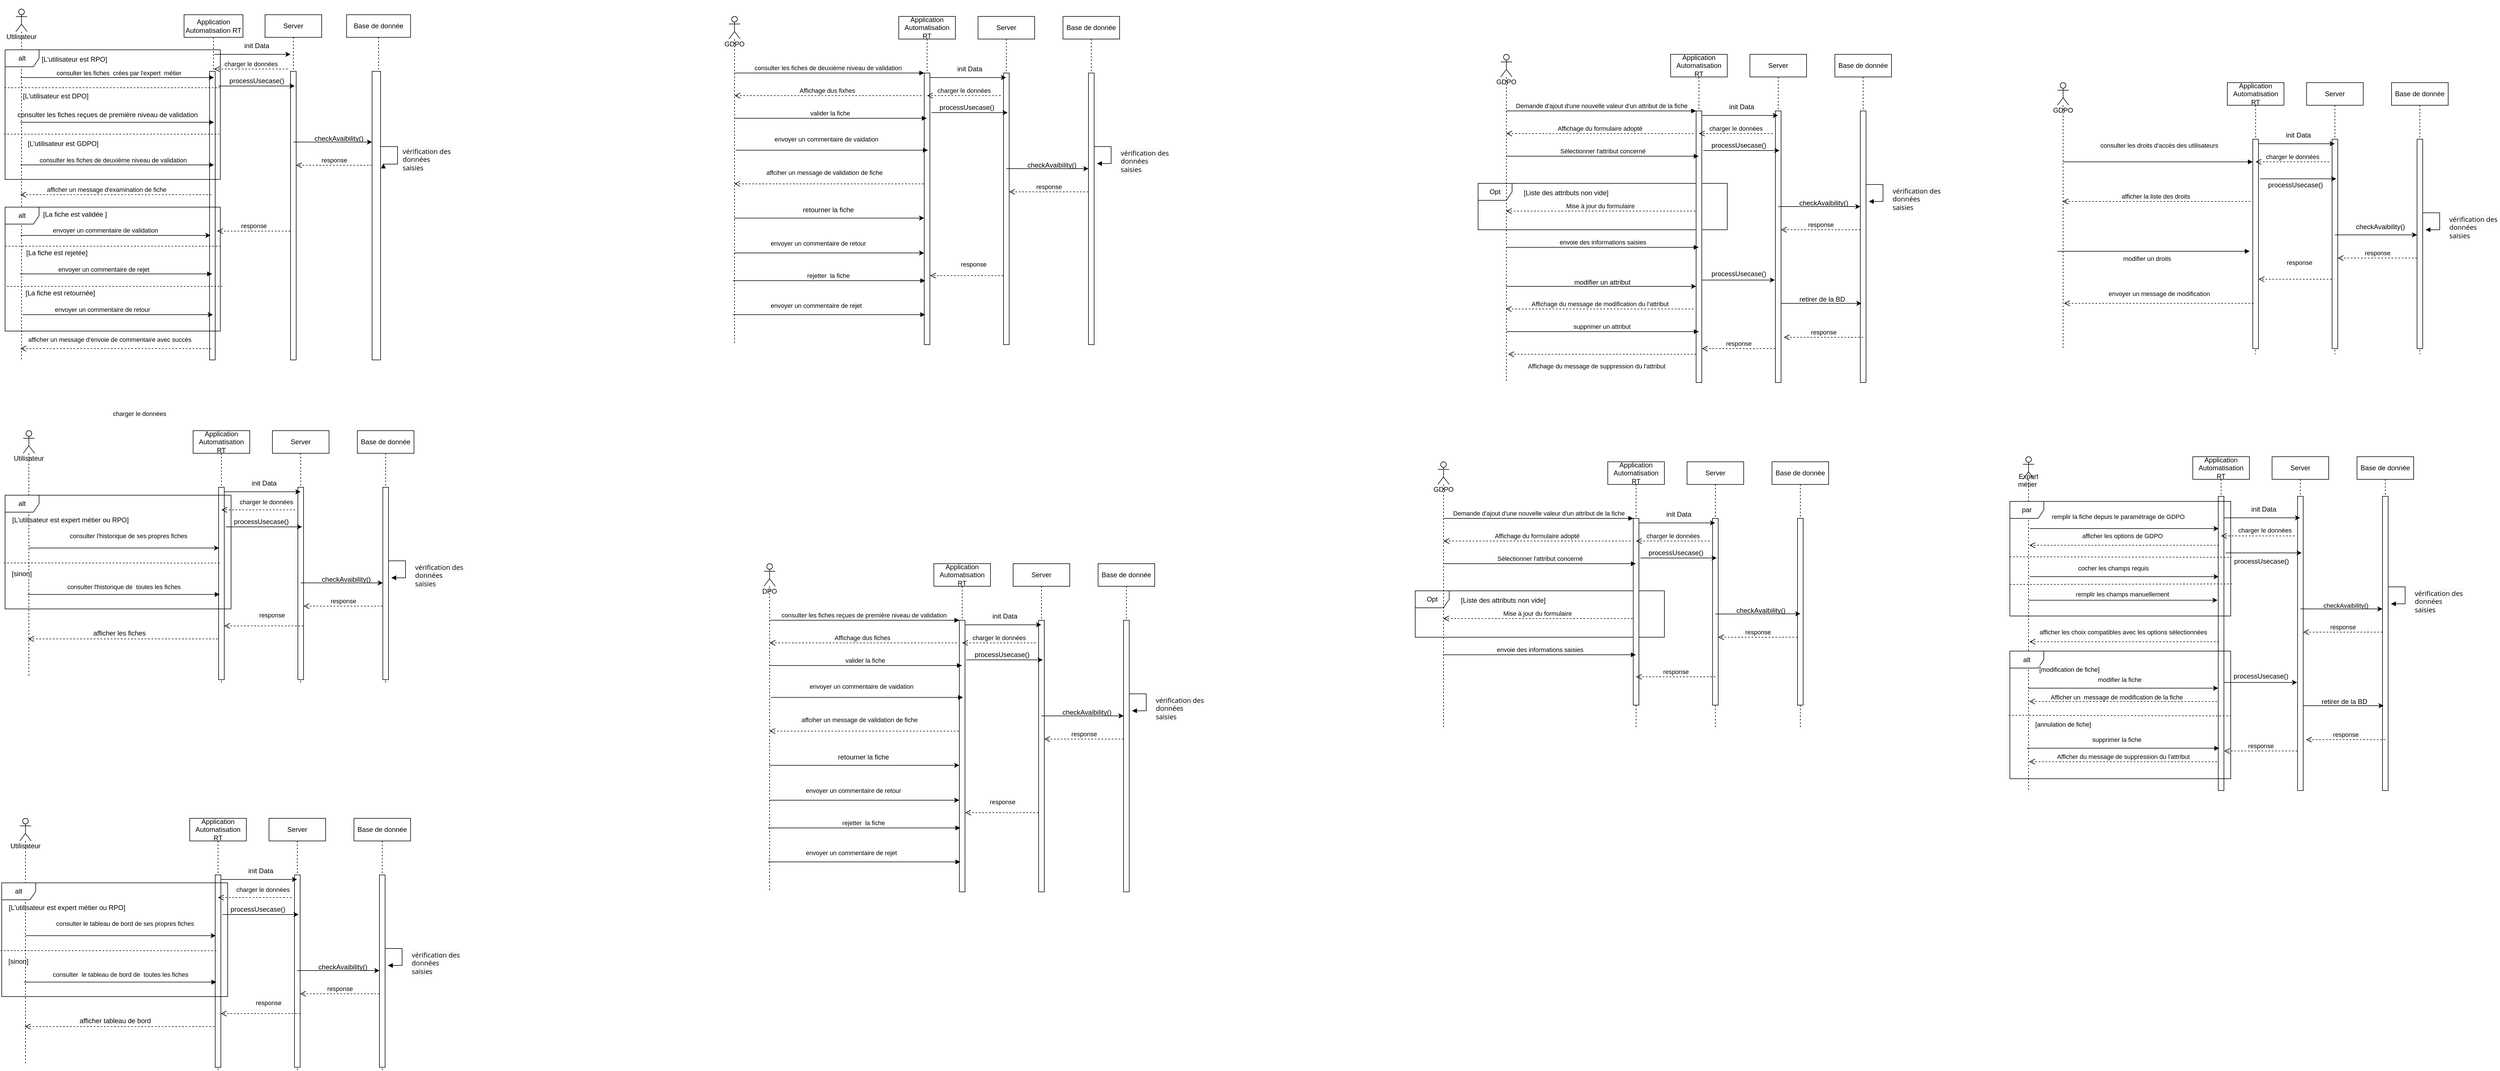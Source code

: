 <mxfile version="24.0.7" type="github">
  <diagram name="Page-1" id="1LuCcKUQfJ27GpsaQAxU">
    <mxGraphModel dx="2462" dy="631" grid="1" gridSize="10" guides="1" tooltips="1" connect="1" arrows="1" fold="1" page="1" pageScale="1" pageWidth="1169" pageHeight="1654" math="0" shadow="0">
      <root>
        <mxCell id="0" />
        <mxCell id="1" parent="0" />
        <mxCell id="qKBBmrGuXSIOa8Brg-vq-19" value="Opt" style="shape=umlFrame;whiteSpace=wrap;html=1;pointerEvents=0;" parent="1" vertex="1">
          <mxGeometry x="1530" y="1088" width="440" height="82" as="geometry" />
        </mxCell>
        <mxCell id="qKBBmrGuXSIOa8Brg-vq-20" value="&lt;div&gt;&lt;br&gt;&lt;/div&gt;&lt;div&gt;&lt;br&gt;&lt;/div&gt;&lt;div&gt;&lt;br&gt;&lt;/div&gt;&lt;div&gt;&lt;br&gt;&lt;/div&gt;&lt;div&gt;GDPO&lt;/div&gt;" style="shape=umlLifeline;perimeter=lifelinePerimeter;whiteSpace=wrap;html=1;container=1;dropTarget=0;collapsible=0;recursiveResize=0;outlineConnect=0;portConstraint=eastwest;newEdgeStyle={&quot;curved&quot;:0,&quot;rounded&quot;:0};participant=umlActor;" parent="1" vertex="1">
          <mxGeometry x="1570" y="860" width="20" height="470" as="geometry" />
        </mxCell>
        <mxCell id="qKBBmrGuXSIOa8Brg-vq-21" value="Application Automatisation RT" style="shape=umlLifeline;perimeter=lifelinePerimeter;whiteSpace=wrap;html=1;container=1;dropTarget=0;collapsible=0;recursiveResize=0;outlineConnect=0;portConstraint=eastwest;newEdgeStyle={&quot;curved&quot;:0,&quot;rounded&quot;:0};" parent="1" vertex="1">
          <mxGeometry x="1870" y="860" width="100" height="470" as="geometry" />
        </mxCell>
        <mxCell id="qKBBmrGuXSIOa8Brg-vq-22" value="" style="html=1;points=[[0,0,0,0,5],[0,1,0,0,-5],[1,0,0,0,5],[1,1,0,0,-5]];perimeter=orthogonalPerimeter;outlineConnect=0;targetShapes=umlLifeline;portConstraint=eastwest;newEdgeStyle={&quot;curved&quot;:0,&quot;rounded&quot;:0};" parent="qKBBmrGuXSIOa8Brg-vq-21" vertex="1">
          <mxGeometry x="45" y="100" width="10" height="330" as="geometry" />
        </mxCell>
        <mxCell id="qKBBmrGuXSIOa8Brg-vq-23" value="Demande d&#39;ajout d&#39;une nouvelle valeur d&#39;un attribut de la fiche" style="html=1;verticalAlign=bottom;endArrow=block;curved=0;rounded=0;" parent="1" target="qKBBmrGuXSIOa8Brg-vq-22" edge="1">
          <mxGeometry width="80" relative="1" as="geometry">
            <mxPoint x="1580" y="960" as="sourcePoint" />
            <mxPoint x="1820" y="960" as="targetPoint" />
            <Array as="points">
              <mxPoint x="1620" y="960" />
            </Array>
          </mxGeometry>
        </mxCell>
        <mxCell id="qKBBmrGuXSIOa8Brg-vq-24" value="Affichage du formulaire adopté" style="html=1;verticalAlign=bottom;endArrow=open;dashed=1;endSize=8;curved=0;rounded=0;" parent="1" target="qKBBmrGuXSIOa8Brg-vq-20" edge="1">
          <mxGeometry relative="1" as="geometry">
            <mxPoint x="1910.5" y="1000" as="sourcePoint" />
            <mxPoint x="1630" y="1000" as="targetPoint" />
          </mxGeometry>
        </mxCell>
        <mxCell id="qKBBmrGuXSIOa8Brg-vq-25" value="Sélectionner l&#39;attribut concerné" style="html=1;verticalAlign=bottom;endArrow=block;curved=0;rounded=0;" parent="1" target="qKBBmrGuXSIOa8Brg-vq-21" edge="1">
          <mxGeometry width="80" relative="1" as="geometry">
            <mxPoint x="1580" y="1040" as="sourcePoint" />
            <mxPoint x="1825" y="1040" as="targetPoint" />
            <Array as="points">
              <mxPoint x="1620" y="1040" />
            </Array>
          </mxGeometry>
        </mxCell>
        <mxCell id="qKBBmrGuXSIOa8Brg-vq-26" value="Mise à jour du formulaire&amp;nbsp;" style="html=1;verticalAlign=bottom;endArrow=open;dashed=1;endSize=8;curved=0;rounded=0;" parent="1" edge="1">
          <mxGeometry relative="1" as="geometry">
            <mxPoint x="1914" y="1137" as="sourcePoint" />
            <mxPoint x="1579.5" y="1137" as="targetPoint" />
          </mxGeometry>
        </mxCell>
        <mxCell id="qKBBmrGuXSIOa8Brg-vq-27" value="envoie des informations saisies" style="html=1;verticalAlign=bottom;endArrow=block;curved=0;rounded=0;" parent="1" edge="1">
          <mxGeometry width="80" relative="1" as="geometry">
            <mxPoint x="1580" y="1201" as="sourcePoint" />
            <mxPoint x="1919.5" y="1201" as="targetPoint" />
          </mxGeometry>
        </mxCell>
        <mxCell id="qKBBmrGuXSIOa8Brg-vq-28" value="[Liste des attributs non vide]" style="text;html=1;align=center;verticalAlign=middle;resizable=0;points=[];autosize=1;strokeColor=none;fillColor=none;" parent="1" vertex="1">
          <mxGeometry x="1600" y="1090" width="170" height="30" as="geometry" />
        </mxCell>
        <mxCell id="qKBBmrGuXSIOa8Brg-vq-29" value="Server" style="shape=umlLifeline;perimeter=lifelinePerimeter;whiteSpace=wrap;html=1;container=1;dropTarget=0;collapsible=0;recursiveResize=0;outlineConnect=0;portConstraint=eastwest;newEdgeStyle={&quot;curved&quot;:0,&quot;rounded&quot;:0};" parent="1" vertex="1">
          <mxGeometry x="2010" y="860" width="100" height="470" as="geometry" />
        </mxCell>
        <mxCell id="qKBBmrGuXSIOa8Brg-vq-30" value="" style="html=1;points=[[0,0,0,0,5],[0,1,0,0,-5],[1,0,0,0,5],[1,1,0,0,-5]];perimeter=orthogonalPerimeter;outlineConnect=0;targetShapes=umlLifeline;portConstraint=eastwest;newEdgeStyle={&quot;curved&quot;:0,&quot;rounded&quot;:0};" parent="qKBBmrGuXSIOa8Brg-vq-29" vertex="1">
          <mxGeometry x="45" y="100" width="10" height="330" as="geometry" />
        </mxCell>
        <mxCell id="qKBBmrGuXSIOa8Brg-vq-31" value="Base de donnée" style="shape=umlLifeline;perimeter=lifelinePerimeter;whiteSpace=wrap;html=1;container=1;dropTarget=0;collapsible=0;recursiveResize=0;outlineConnect=0;portConstraint=eastwest;newEdgeStyle={&quot;curved&quot;:0,&quot;rounded&quot;:0};" parent="1" vertex="1">
          <mxGeometry x="2160" y="860" width="100" height="470" as="geometry" />
        </mxCell>
        <mxCell id="qKBBmrGuXSIOa8Brg-vq-32" value="" style="html=1;points=[[0,0,0,0,5],[0,1,0,0,-5],[1,0,0,0,5],[1,1,0,0,-5]];perimeter=orthogonalPerimeter;outlineConnect=0;targetShapes=umlLifeline;portConstraint=eastwest;newEdgeStyle={&quot;curved&quot;:0,&quot;rounded&quot;:0};" parent="qKBBmrGuXSIOa8Brg-vq-31" vertex="1">
          <mxGeometry x="45" y="100" width="10" height="330" as="geometry" />
        </mxCell>
        <mxCell id="qKBBmrGuXSIOa8Brg-vq-33" value="init Data" style="text;html=1;align=center;verticalAlign=middle;resizable=0;points=[];autosize=1;strokeColor=none;fillColor=none;" parent="1" vertex="1">
          <mxGeometry x="1960" y="938" width="70" height="30" as="geometry" />
        </mxCell>
        <mxCell id="qKBBmrGuXSIOa8Brg-vq-34" value="" style="endArrow=classic;html=1;rounded=0;" parent="1" edge="1">
          <mxGeometry width="50" height="50" relative="1" as="geometry">
            <mxPoint x="1925" y="968" as="sourcePoint" />
            <mxPoint x="2059.5" y="968" as="targetPoint" />
          </mxGeometry>
        </mxCell>
        <mxCell id="qKBBmrGuXSIOa8Brg-vq-35" value="charger le données" style="html=1;verticalAlign=bottom;endArrow=open;dashed=1;endSize=8;curved=0;rounded=0;" parent="1" edge="1">
          <mxGeometry relative="1" as="geometry">
            <mxPoint x="2050" y="1000" as="sourcePoint" />
            <mxPoint x="1920" y="1000" as="targetPoint" />
          </mxGeometry>
        </mxCell>
        <mxCell id="qKBBmrGuXSIOa8Brg-vq-36" value="" style="endArrow=classic;html=1;rounded=0;" parent="1" edge="1">
          <mxGeometry width="50" height="50" relative="1" as="geometry">
            <mxPoint x="1927.75" y="1030" as="sourcePoint" />
            <mxPoint x="2062.25" y="1030" as="targetPoint" />
          </mxGeometry>
        </mxCell>
        <mxCell id="qKBBmrGuXSIOa8Brg-vq-37" value="&lt;div&gt;&lt;br&gt;&lt;/div&gt;processUsecase()" style="text;html=1;align=center;verticalAlign=middle;resizable=0;points=[];autosize=1;strokeColor=none;fillColor=none;" parent="1" vertex="1">
          <mxGeometry x="1930" y="993" width="120" height="40" as="geometry" />
        </mxCell>
        <mxCell id="qKBBmrGuXSIOa8Brg-vq-38" value="" style="endArrow=classic;html=1;rounded=0;entryX=0.5;entryY=0.511;entryDx=0;entryDy=0;entryPerimeter=0;" parent="1" target="qKBBmrGuXSIOa8Brg-vq-32" edge="1">
          <mxGeometry width="50" height="50" relative="1" as="geometry">
            <mxPoint x="2060" y="1129" as="sourcePoint" />
            <mxPoint x="2204.5" y="1128.5" as="targetPoint" />
          </mxGeometry>
        </mxCell>
        <mxCell id="qKBBmrGuXSIOa8Brg-vq-39" value="checkAvaibility()" style="text;html=1;align=center;verticalAlign=middle;resizable=0;points=[];autosize=1;strokeColor=none;fillColor=none;" parent="1" vertex="1">
          <mxGeometry x="2085" y="1108" width="110" height="30" as="geometry" />
        </mxCell>
        <mxCell id="qKBBmrGuXSIOa8Brg-vq-40" value="response" style="html=1;verticalAlign=bottom;endArrow=open;dashed=1;endSize=8;curved=0;rounded=0;" parent="1" source="qKBBmrGuXSIOa8Brg-vq-32" edge="1">
          <mxGeometry relative="1" as="geometry">
            <mxPoint x="2195" y="1170" as="sourcePoint" />
            <mxPoint x="2065" y="1170" as="targetPoint" />
          </mxGeometry>
        </mxCell>
        <mxCell id="qKBBmrGuXSIOa8Brg-vq-41" value="response" style="html=1;verticalAlign=bottom;endArrow=open;dashed=1;endSize=8;curved=0;rounded=0;" parent="1" edge="1">
          <mxGeometry relative="1" as="geometry">
            <mxPoint x="2060" y="1240" as="sourcePoint" />
            <mxPoint x="1920" y="1240" as="targetPoint" />
          </mxGeometry>
        </mxCell>
        <mxCell id="qKBBmrGuXSIOa8Brg-vq-42" value="Opt" style="shape=umlFrame;whiteSpace=wrap;html=1;pointerEvents=0;" parent="1" vertex="1">
          <mxGeometry x="1641" y="368" width="440" height="82" as="geometry" />
        </mxCell>
        <mxCell id="qKBBmrGuXSIOa8Brg-vq-43" value="&lt;div&gt;&lt;br&gt;&lt;/div&gt;&lt;div&gt;&lt;br&gt;&lt;/div&gt;&lt;div&gt;&lt;br&gt;&lt;/div&gt;&lt;div&gt;&lt;br&gt;&lt;/div&gt;&lt;div&gt;GDPO&lt;/div&gt;" style="shape=umlLifeline;perimeter=lifelinePerimeter;whiteSpace=wrap;html=1;container=1;dropTarget=0;collapsible=0;recursiveResize=0;outlineConnect=0;portConstraint=eastwest;newEdgeStyle={&quot;curved&quot;:0,&quot;rounded&quot;:0};participant=umlActor;" parent="1" vertex="1">
          <mxGeometry x="1681" y="140" width="20" height="580" as="geometry" />
        </mxCell>
        <mxCell id="qKBBmrGuXSIOa8Brg-vq-44" value="Application Automatisation RT" style="shape=umlLifeline;perimeter=lifelinePerimeter;whiteSpace=wrap;html=1;container=1;dropTarget=0;collapsible=0;recursiveResize=0;outlineConnect=0;portConstraint=eastwest;newEdgeStyle={&quot;curved&quot;:0,&quot;rounded&quot;:0};" parent="1" vertex="1">
          <mxGeometry x="1981" y="140" width="100" height="580" as="geometry" />
        </mxCell>
        <mxCell id="qKBBmrGuXSIOa8Brg-vq-45" value="" style="html=1;points=[[0,0,0,0,5],[0,1,0,0,-5],[1,0,0,0,5],[1,1,0,0,-5]];perimeter=orthogonalPerimeter;outlineConnect=0;targetShapes=umlLifeline;portConstraint=eastwest;newEdgeStyle={&quot;curved&quot;:0,&quot;rounded&quot;:0};" parent="qKBBmrGuXSIOa8Brg-vq-44" vertex="1">
          <mxGeometry x="45" y="100" width="10" height="480" as="geometry" />
        </mxCell>
        <mxCell id="qKBBmrGuXSIOa8Brg-vq-46" value="Demande d&#39;ajout d&#39;une nouvelle valeur d&#39;un attribut de la fiche" style="html=1;verticalAlign=bottom;endArrow=block;curved=0;rounded=0;" parent="1" target="qKBBmrGuXSIOa8Brg-vq-45" edge="1">
          <mxGeometry width="80" relative="1" as="geometry">
            <mxPoint x="1691" y="240" as="sourcePoint" />
            <mxPoint x="1931" y="240" as="targetPoint" />
            <Array as="points">
              <mxPoint x="1731" y="240" />
            </Array>
          </mxGeometry>
        </mxCell>
        <mxCell id="qKBBmrGuXSIOa8Brg-vq-47" value="Affichage du formulaire adopté" style="html=1;verticalAlign=bottom;endArrow=open;dashed=1;endSize=8;curved=0;rounded=0;" parent="1" target="qKBBmrGuXSIOa8Brg-vq-43" edge="1">
          <mxGeometry relative="1" as="geometry">
            <mxPoint x="2021.5" y="280" as="sourcePoint" />
            <mxPoint x="1741" y="280" as="targetPoint" />
          </mxGeometry>
        </mxCell>
        <mxCell id="qKBBmrGuXSIOa8Brg-vq-48" value="Sélectionner l&#39;attribut concerné" style="html=1;verticalAlign=bottom;endArrow=block;curved=0;rounded=0;" parent="1" target="qKBBmrGuXSIOa8Brg-vq-44" edge="1">
          <mxGeometry width="80" relative="1" as="geometry">
            <mxPoint x="1691" y="320" as="sourcePoint" />
            <mxPoint x="1936" y="320" as="targetPoint" />
            <Array as="points">
              <mxPoint x="1731" y="320" />
            </Array>
          </mxGeometry>
        </mxCell>
        <mxCell id="qKBBmrGuXSIOa8Brg-vq-49" value="Mise à jour du formulaire&amp;nbsp;" style="html=1;verticalAlign=bottom;endArrow=open;dashed=1;endSize=8;curved=0;rounded=0;" parent="1" edge="1">
          <mxGeometry relative="1" as="geometry">
            <mxPoint x="2025" y="417" as="sourcePoint" />
            <mxPoint x="1690.5" y="417" as="targetPoint" />
          </mxGeometry>
        </mxCell>
        <mxCell id="qKBBmrGuXSIOa8Brg-vq-50" value="envoie des informations saisies" style="html=1;verticalAlign=bottom;endArrow=block;curved=0;rounded=0;" parent="1" edge="1">
          <mxGeometry width="80" relative="1" as="geometry">
            <mxPoint x="1691" y="481" as="sourcePoint" />
            <mxPoint x="2030.5" y="481" as="targetPoint" />
          </mxGeometry>
        </mxCell>
        <mxCell id="qKBBmrGuXSIOa8Brg-vq-51" value="[Liste des attributs non vide]" style="text;html=1;align=center;verticalAlign=middle;resizable=0;points=[];autosize=1;strokeColor=none;fillColor=none;" parent="1" vertex="1">
          <mxGeometry x="1711" y="370" width="170" height="30" as="geometry" />
        </mxCell>
        <mxCell id="qKBBmrGuXSIOa8Brg-vq-52" value="Server" style="shape=umlLifeline;perimeter=lifelinePerimeter;whiteSpace=wrap;html=1;container=1;dropTarget=0;collapsible=0;recursiveResize=0;outlineConnect=0;portConstraint=eastwest;newEdgeStyle={&quot;curved&quot;:0,&quot;rounded&quot;:0};" parent="1" vertex="1">
          <mxGeometry x="2121" y="140" width="100" height="580" as="geometry" />
        </mxCell>
        <mxCell id="qKBBmrGuXSIOa8Brg-vq-53" value="" style="html=1;points=[[0,0,0,0,5],[0,1,0,0,-5],[1,0,0,0,5],[1,1,0,0,-5]];perimeter=orthogonalPerimeter;outlineConnect=0;targetShapes=umlLifeline;portConstraint=eastwest;newEdgeStyle={&quot;curved&quot;:0,&quot;rounded&quot;:0};" parent="qKBBmrGuXSIOa8Brg-vq-52" vertex="1">
          <mxGeometry x="45" y="100" width="10" height="480" as="geometry" />
        </mxCell>
        <mxCell id="qKBBmrGuXSIOa8Brg-vq-54" value="Base de donnée" style="shape=umlLifeline;perimeter=lifelinePerimeter;whiteSpace=wrap;html=1;container=1;dropTarget=0;collapsible=0;recursiveResize=0;outlineConnect=0;portConstraint=eastwest;newEdgeStyle={&quot;curved&quot;:0,&quot;rounded&quot;:0};" parent="1" vertex="1">
          <mxGeometry x="2271" y="140" width="100" height="580" as="geometry" />
        </mxCell>
        <mxCell id="qKBBmrGuXSIOa8Brg-vq-55" value="" style="html=1;points=[[0,0,0,0,5],[0,1,0,0,-5],[1,0,0,0,5],[1,1,0,0,-5]];perimeter=orthogonalPerimeter;outlineConnect=0;targetShapes=umlLifeline;portConstraint=eastwest;newEdgeStyle={&quot;curved&quot;:0,&quot;rounded&quot;:0};" parent="qKBBmrGuXSIOa8Brg-vq-54" vertex="1">
          <mxGeometry x="45" y="100" width="10" height="480" as="geometry" />
        </mxCell>
        <mxCell id="qKBBmrGuXSIOa8Brg-vq-106" value="" style="html=1;align=left;spacingLeft=2;endArrow=block;rounded=0;edgeStyle=orthogonalEdgeStyle;curved=0;rounded=0;" parent="qKBBmrGuXSIOa8Brg-vq-54" edge="1">
          <mxGeometry relative="1" as="geometry">
            <mxPoint x="55" y="230" as="sourcePoint" />
            <Array as="points">
              <mxPoint x="85" y="260" />
            </Array>
            <mxPoint x="60" y="260" as="targetPoint" />
          </mxGeometry>
        </mxCell>
        <mxCell id="qKBBmrGuXSIOa8Brg-vq-56" value="init Data" style="text;html=1;align=center;verticalAlign=middle;resizable=0;points=[];autosize=1;strokeColor=none;fillColor=none;" parent="1" vertex="1">
          <mxGeometry x="2071" y="218" width="70" height="30" as="geometry" />
        </mxCell>
        <mxCell id="qKBBmrGuXSIOa8Brg-vq-57" value="" style="endArrow=classic;html=1;rounded=0;" parent="1" edge="1">
          <mxGeometry width="50" height="50" relative="1" as="geometry">
            <mxPoint x="2036" y="248" as="sourcePoint" />
            <mxPoint x="2170.5" y="248" as="targetPoint" />
          </mxGeometry>
        </mxCell>
        <mxCell id="qKBBmrGuXSIOa8Brg-vq-58" value="charger le données" style="html=1;verticalAlign=bottom;endArrow=open;dashed=1;endSize=8;curved=0;rounded=0;" parent="1" edge="1">
          <mxGeometry relative="1" as="geometry">
            <mxPoint x="2161" y="280" as="sourcePoint" />
            <mxPoint x="2031" y="280" as="targetPoint" />
          </mxGeometry>
        </mxCell>
        <mxCell id="qKBBmrGuXSIOa8Brg-vq-59" value="" style="endArrow=classic;html=1;rounded=0;" parent="1" edge="1">
          <mxGeometry width="50" height="50" relative="1" as="geometry">
            <mxPoint x="2038.75" y="310" as="sourcePoint" />
            <mxPoint x="2173.25" y="310" as="targetPoint" />
          </mxGeometry>
        </mxCell>
        <mxCell id="qKBBmrGuXSIOa8Brg-vq-60" value="&lt;div&gt;&lt;br&gt;&lt;/div&gt;processUsecase()" style="text;html=1;align=center;verticalAlign=middle;resizable=0;points=[];autosize=1;strokeColor=none;fillColor=none;" parent="1" vertex="1">
          <mxGeometry x="2041" y="273" width="120" height="40" as="geometry" />
        </mxCell>
        <mxCell id="qKBBmrGuXSIOa8Brg-vq-61" value="" style="endArrow=classic;html=1;rounded=0;" parent="1" target="qKBBmrGuXSIOa8Brg-vq-55" edge="1">
          <mxGeometry width="50" height="50" relative="1" as="geometry">
            <mxPoint x="2171" y="409" as="sourcePoint" />
            <mxPoint x="2315.5" y="408.5" as="targetPoint" />
          </mxGeometry>
        </mxCell>
        <mxCell id="qKBBmrGuXSIOa8Brg-vq-62" value="checkAvaibility()" style="text;html=1;align=center;verticalAlign=middle;resizable=0;points=[];autosize=1;strokeColor=none;fillColor=none;" parent="1" vertex="1">
          <mxGeometry x="2196" y="388" width="110" height="30" as="geometry" />
        </mxCell>
        <mxCell id="qKBBmrGuXSIOa8Brg-vq-63" value="response" style="html=1;verticalAlign=bottom;endArrow=open;dashed=1;endSize=8;curved=0;rounded=0;" parent="1" source="qKBBmrGuXSIOa8Brg-vq-55" edge="1">
          <mxGeometry relative="1" as="geometry">
            <mxPoint x="2306" y="450" as="sourcePoint" />
            <mxPoint x="2176" y="450" as="targetPoint" />
          </mxGeometry>
        </mxCell>
        <mxCell id="qKBBmrGuXSIOa8Brg-vq-89" value="&lt;div&gt;&lt;br&gt;&lt;/div&gt;processUsecase()" style="text;html=1;align=center;verticalAlign=middle;resizable=0;points=[];autosize=1;strokeColor=none;fillColor=none;" parent="1" vertex="1">
          <mxGeometry x="2041" y="500" width="120" height="40" as="geometry" />
        </mxCell>
        <mxCell id="qKBBmrGuXSIOa8Brg-vq-91" value="" style="endArrow=classic;html=1;rounded=0;entryX=1.034;entryY=0.972;entryDx=0;entryDy=0;entryPerimeter=0;" parent="1" source="qKBBmrGuXSIOa8Brg-vq-45" target="qKBBmrGuXSIOa8Brg-vq-89" edge="1">
          <mxGeometry width="50" height="50" relative="1" as="geometry">
            <mxPoint x="2064" y="520" as="sourcePoint" />
            <mxPoint x="2138" y="520" as="targetPoint" />
          </mxGeometry>
        </mxCell>
        <mxCell id="qKBBmrGuXSIOa8Brg-vq-92" value="" style="endArrow=classic;html=1;rounded=0;" parent="1" edge="1">
          <mxGeometry width="50" height="50" relative="1" as="geometry">
            <mxPoint x="1690.324" y="550" as="sourcePoint" />
            <mxPoint x="2026" y="550" as="targetPoint" />
          </mxGeometry>
        </mxCell>
        <mxCell id="qKBBmrGuXSIOa8Brg-vq-93" value="modifier un attribut" style="text;html=1;align=center;verticalAlign=middle;resizable=0;points=[];autosize=1;strokeColor=none;fillColor=none;" parent="1" vertex="1">
          <mxGeometry x="1800" y="528" width="120" height="30" as="geometry" />
        </mxCell>
        <mxCell id="qKBBmrGuXSIOa8Brg-vq-94" value="Affichage du message de modification du l&#39;attribut" style="html=1;verticalAlign=bottom;endArrow=open;dashed=1;endSize=8;curved=0;rounded=0;" parent="1" edge="1">
          <mxGeometry relative="1" as="geometry">
            <mxPoint x="2021.5" y="590" as="sourcePoint" />
            <mxPoint x="1690" y="590" as="targetPoint" />
          </mxGeometry>
        </mxCell>
        <mxCell id="qKBBmrGuXSIOa8Brg-vq-96" value="supprimer un attribut&amp;nbsp;" style="html=1;verticalAlign=bottom;endArrow=block;curved=0;rounded=0;" parent="1" edge="1">
          <mxGeometry width="80" relative="1" as="geometry">
            <mxPoint x="1691.25" y="630" as="sourcePoint" />
            <mxPoint x="2030.75" y="630" as="targetPoint" />
          </mxGeometry>
        </mxCell>
        <mxCell id="qKBBmrGuXSIOa8Brg-vq-97" value="Affichage du message de suppression du l&#39;attribut" style="html=1;verticalAlign=bottom;endArrow=open;dashed=1;endSize=8;curved=0;rounded=0;" parent="1" edge="1">
          <mxGeometry x="0.06" y="30" relative="1" as="geometry">
            <mxPoint x="2025.75" y="670" as="sourcePoint" />
            <mxPoint x="1694.25" y="670" as="targetPoint" />
            <mxPoint as="offset" />
          </mxGeometry>
        </mxCell>
        <mxCell id="qKBBmrGuXSIOa8Brg-vq-98" value="" style="endArrow=classic;html=1;rounded=0;entryX=1.034;entryY=0.972;entryDx=0;entryDy=0;entryPerimeter=0;" parent="1" source="qKBBmrGuXSIOa8Brg-vq-53" edge="1">
          <mxGeometry width="50" height="50" relative="1" as="geometry">
            <mxPoint x="2184" y="580" as="sourcePoint" />
            <mxPoint x="2318" y="580" as="targetPoint" />
          </mxGeometry>
        </mxCell>
        <mxCell id="qKBBmrGuXSIOa8Brg-vq-99" value="response" style="html=1;verticalAlign=bottom;endArrow=open;dashed=1;endSize=8;curved=0;rounded=0;" parent="1" edge="1">
          <mxGeometry relative="1" as="geometry">
            <mxPoint x="2321" y="640" as="sourcePoint" />
            <mxPoint x="2181" y="640" as="targetPoint" />
          </mxGeometry>
        </mxCell>
        <mxCell id="qKBBmrGuXSIOa8Brg-vq-100" value="response" style="html=1;verticalAlign=bottom;endArrow=open;dashed=1;endSize=8;curved=0;rounded=0;" parent="1" edge="1">
          <mxGeometry relative="1" as="geometry">
            <mxPoint x="2165.5" y="660" as="sourcePoint" />
            <mxPoint x="2036.5" y="660" as="targetPoint" />
          </mxGeometry>
        </mxCell>
        <mxCell id="qKBBmrGuXSIOa8Brg-vq-101" value="retirer de la BD&amp;nbsp;" style="text;html=1;align=center;verticalAlign=middle;resizable=0;points=[];autosize=1;strokeColor=none;fillColor=none;" parent="1" vertex="1">
          <mxGeometry x="2195" y="558" width="110" height="30" as="geometry" />
        </mxCell>
        <mxCell id="qKBBmrGuXSIOa8Brg-vq-102" value="&lt;span style=&quot;color: rgb(0, 0, 0); font-family: &amp;quot;Open Sans&amp;quot;, &amp;quot;VP Default&amp;quot;; font-size: 12px; font-style: normal; font-variant-ligatures: normal; font-variant-caps: normal; font-weight: 400; letter-spacing: normal; orphans: 2; text-align: center; text-indent: 0px; text-transform: none; widows: 2; word-spacing: 0px; -webkit-text-stroke-width: 0px; white-space: normal; background-color: rgb(248, 249, 250); text-decoration-thickness: initial; text-decoration-style: initial; text-decoration-color: initial; display: inline !important; float: none;&quot;&gt;vérification des données saisies&lt;/span&gt;" style="text;whiteSpace=wrap;html=1;" parent="1" vertex="1">
          <mxGeometry x="2371" y="368" width="90" height="40" as="geometry" />
        </mxCell>
        <mxCell id="qKBBmrGuXSIOa8Brg-vq-108" value="&lt;div&gt;&lt;br&gt;&lt;/div&gt;&lt;div&gt;&lt;br&gt;&lt;/div&gt;&lt;div&gt;&lt;br&gt;&lt;/div&gt;&lt;div&gt;&lt;br&gt;&lt;/div&gt;&lt;div&gt;GDPO&lt;/div&gt;" style="shape=umlLifeline;perimeter=lifelinePerimeter;whiteSpace=wrap;html=1;container=1;dropTarget=0;collapsible=0;recursiveResize=0;outlineConnect=0;portConstraint=eastwest;newEdgeStyle={&quot;curved&quot;:0,&quot;rounded&quot;:0};participant=umlActor;" parent="1" vertex="1">
          <mxGeometry x="318" y="73" width="20" height="580" as="geometry" />
        </mxCell>
        <mxCell id="qKBBmrGuXSIOa8Brg-vq-109" value="Application Automatisation RT" style="shape=umlLifeline;perimeter=lifelinePerimeter;whiteSpace=wrap;html=1;container=1;dropTarget=0;collapsible=0;recursiveResize=0;outlineConnect=0;portConstraint=eastwest;newEdgeStyle={&quot;curved&quot;:0,&quot;rounded&quot;:0};" parent="1" vertex="1">
          <mxGeometry x="618" y="73" width="100" height="580" as="geometry" />
        </mxCell>
        <mxCell id="qKBBmrGuXSIOa8Brg-vq-110" value="" style="html=1;points=[[0,0,0,0,5],[0,1,0,0,-5],[1,0,0,0,5],[1,1,0,0,-5]];perimeter=orthogonalPerimeter;outlineConnect=0;targetShapes=umlLifeline;portConstraint=eastwest;newEdgeStyle={&quot;curved&quot;:0,&quot;rounded&quot;:0};" parent="qKBBmrGuXSIOa8Brg-vq-109" vertex="1">
          <mxGeometry x="45" y="100" width="10" height="480" as="geometry" />
        </mxCell>
        <mxCell id="qKBBmrGuXSIOa8Brg-vq-111" value="consulter les fiches de deuxième niveau de validation&amp;nbsp;&amp;nbsp;" style="html=1;verticalAlign=bottom;endArrow=block;curved=0;rounded=0;" parent="1" target="qKBBmrGuXSIOa8Brg-vq-110" edge="1">
          <mxGeometry width="80" relative="1" as="geometry">
            <mxPoint x="328" y="173" as="sourcePoint" />
            <mxPoint x="568" y="173" as="targetPoint" />
            <Array as="points">
              <mxPoint x="368" y="173" />
            </Array>
          </mxGeometry>
        </mxCell>
        <mxCell id="qKBBmrGuXSIOa8Brg-vq-112" value="Affichage dus fixhes&amp;nbsp;" style="html=1;verticalAlign=bottom;endArrow=open;dashed=1;endSize=8;curved=0;rounded=0;" parent="1" target="qKBBmrGuXSIOa8Brg-vq-108" edge="1">
          <mxGeometry relative="1" as="geometry">
            <mxPoint x="658.5" y="213" as="sourcePoint" />
            <mxPoint x="378" y="213" as="targetPoint" />
          </mxGeometry>
        </mxCell>
        <mxCell id="qKBBmrGuXSIOa8Brg-vq-113" value="valider la fiche&amp;nbsp;" style="html=1;verticalAlign=bottom;endArrow=block;curved=0;rounded=0;" parent="1" target="qKBBmrGuXSIOa8Brg-vq-109" edge="1">
          <mxGeometry width="80" relative="1" as="geometry">
            <mxPoint x="328" y="253" as="sourcePoint" />
            <mxPoint x="573" y="253" as="targetPoint" />
            <Array as="points">
              <mxPoint x="368" y="253" />
            </Array>
          </mxGeometry>
        </mxCell>
        <mxCell id="qKBBmrGuXSIOa8Brg-vq-114" value="affciher un message de validation de fiche&amp;nbsp;" style="html=1;verticalAlign=bottom;endArrow=open;dashed=1;endSize=8;curved=0;rounded=0;" parent="1" edge="1">
          <mxGeometry x="0.042" y="-11" relative="1" as="geometry">
            <mxPoint x="662.25" y="368.82" as="sourcePoint" />
            <mxPoint x="327.75" y="368.82" as="targetPoint" />
            <mxPoint as="offset" />
          </mxGeometry>
        </mxCell>
        <mxCell id="qKBBmrGuXSIOa8Brg-vq-115" value="envoyer un commentaire de vaidation&amp;nbsp;&amp;nbsp;" style="html=1;verticalAlign=bottom;endArrow=block;curved=0;rounded=0;" parent="1" edge="1">
          <mxGeometry x="-0.041" y="10" width="80" relative="1" as="geometry">
            <mxPoint x="330" y="309.41" as="sourcePoint" />
            <mxPoint x="669.5" y="309.41" as="targetPoint" />
            <mxPoint as="offset" />
          </mxGeometry>
        </mxCell>
        <mxCell id="qKBBmrGuXSIOa8Brg-vq-117" value="Server" style="shape=umlLifeline;perimeter=lifelinePerimeter;whiteSpace=wrap;html=1;container=1;dropTarget=0;collapsible=0;recursiveResize=0;outlineConnect=0;portConstraint=eastwest;newEdgeStyle={&quot;curved&quot;:0,&quot;rounded&quot;:0};" parent="1" vertex="1">
          <mxGeometry x="758" y="73" width="100" height="580" as="geometry" />
        </mxCell>
        <mxCell id="qKBBmrGuXSIOa8Brg-vq-118" value="" style="html=1;points=[[0,0,0,0,5],[0,1,0,0,-5],[1,0,0,0,5],[1,1,0,0,-5]];perimeter=orthogonalPerimeter;outlineConnect=0;targetShapes=umlLifeline;portConstraint=eastwest;newEdgeStyle={&quot;curved&quot;:0,&quot;rounded&quot;:0};" parent="qKBBmrGuXSIOa8Brg-vq-117" vertex="1">
          <mxGeometry x="45" y="100" width="10" height="480" as="geometry" />
        </mxCell>
        <mxCell id="qKBBmrGuXSIOa8Brg-vq-119" value="Base de donnée" style="shape=umlLifeline;perimeter=lifelinePerimeter;whiteSpace=wrap;html=1;container=1;dropTarget=0;collapsible=0;recursiveResize=0;outlineConnect=0;portConstraint=eastwest;newEdgeStyle={&quot;curved&quot;:0,&quot;rounded&quot;:0};" parent="1" vertex="1">
          <mxGeometry x="908" y="73" width="100" height="580" as="geometry" />
        </mxCell>
        <mxCell id="qKBBmrGuXSIOa8Brg-vq-120" value="" style="html=1;points=[[0,0,0,0,5],[0,1,0,0,-5],[1,0,0,0,5],[1,1,0,0,-5]];perimeter=orthogonalPerimeter;outlineConnect=0;targetShapes=umlLifeline;portConstraint=eastwest;newEdgeStyle={&quot;curved&quot;:0,&quot;rounded&quot;:0};" parent="qKBBmrGuXSIOa8Brg-vq-119" vertex="1">
          <mxGeometry x="45" y="100" width="10" height="480" as="geometry" />
        </mxCell>
        <mxCell id="qKBBmrGuXSIOa8Brg-vq-121" value="" style="html=1;align=left;spacingLeft=2;endArrow=block;rounded=0;edgeStyle=orthogonalEdgeStyle;curved=0;rounded=0;" parent="qKBBmrGuXSIOa8Brg-vq-119" edge="1">
          <mxGeometry relative="1" as="geometry">
            <mxPoint x="55" y="230" as="sourcePoint" />
            <Array as="points">
              <mxPoint x="85" y="260" />
            </Array>
            <mxPoint x="60" y="260" as="targetPoint" />
          </mxGeometry>
        </mxCell>
        <mxCell id="qKBBmrGuXSIOa8Brg-vq-122" value="init Data" style="text;html=1;align=center;verticalAlign=middle;resizable=0;points=[];autosize=1;strokeColor=none;fillColor=none;" parent="1" vertex="1">
          <mxGeometry x="708" y="151" width="70" height="30" as="geometry" />
        </mxCell>
        <mxCell id="qKBBmrGuXSIOa8Brg-vq-123" value="" style="endArrow=classic;html=1;rounded=0;" parent="1" edge="1">
          <mxGeometry width="50" height="50" relative="1" as="geometry">
            <mxPoint x="673" y="181" as="sourcePoint" />
            <mxPoint x="807.5" y="181" as="targetPoint" />
          </mxGeometry>
        </mxCell>
        <mxCell id="qKBBmrGuXSIOa8Brg-vq-124" value="charger le données" style="html=1;verticalAlign=bottom;endArrow=open;dashed=1;endSize=8;curved=0;rounded=0;" parent="1" edge="1">
          <mxGeometry relative="1" as="geometry">
            <mxPoint x="798" y="213" as="sourcePoint" />
            <mxPoint x="668" y="213" as="targetPoint" />
          </mxGeometry>
        </mxCell>
        <mxCell id="qKBBmrGuXSIOa8Brg-vq-125" value="" style="endArrow=classic;html=1;rounded=0;" parent="1" edge="1">
          <mxGeometry width="50" height="50" relative="1" as="geometry">
            <mxPoint x="675.75" y="243" as="sourcePoint" />
            <mxPoint x="810.25" y="243" as="targetPoint" />
          </mxGeometry>
        </mxCell>
        <mxCell id="qKBBmrGuXSIOa8Brg-vq-126" value="&lt;div&gt;&lt;br&gt;&lt;/div&gt;processUsecase()" style="text;html=1;align=center;verticalAlign=middle;resizable=0;points=[];autosize=1;strokeColor=none;fillColor=none;" parent="1" vertex="1">
          <mxGeometry x="678" y="206" width="120" height="40" as="geometry" />
        </mxCell>
        <mxCell id="qKBBmrGuXSIOa8Brg-vq-127" value="" style="endArrow=classic;html=1;rounded=0;" parent="1" target="qKBBmrGuXSIOa8Brg-vq-120" edge="1">
          <mxGeometry width="50" height="50" relative="1" as="geometry">
            <mxPoint x="808" y="342" as="sourcePoint" />
            <mxPoint x="952.5" y="341.5" as="targetPoint" />
          </mxGeometry>
        </mxCell>
        <mxCell id="qKBBmrGuXSIOa8Brg-vq-128" value="checkAvaibility()" style="text;html=1;align=center;verticalAlign=middle;resizable=0;points=[];autosize=1;strokeColor=none;fillColor=none;" parent="1" vertex="1">
          <mxGeometry x="833" y="321" width="110" height="30" as="geometry" />
        </mxCell>
        <mxCell id="qKBBmrGuXSIOa8Brg-vq-129" value="response" style="html=1;verticalAlign=bottom;endArrow=open;dashed=1;endSize=8;curved=0;rounded=0;" parent="1" source="qKBBmrGuXSIOa8Brg-vq-120" edge="1">
          <mxGeometry relative="1" as="geometry">
            <mxPoint x="943" y="383" as="sourcePoint" />
            <mxPoint x="813" y="383" as="targetPoint" />
          </mxGeometry>
        </mxCell>
        <mxCell id="qKBBmrGuXSIOa8Brg-vq-132" value="" style="endArrow=classic;html=1;rounded=0;" parent="1" edge="1">
          <mxGeometry width="50" height="50" relative="1" as="geometry">
            <mxPoint x="327.164" y="429.41" as="sourcePoint" />
            <mxPoint x="662.84" y="429.41" as="targetPoint" />
          </mxGeometry>
        </mxCell>
        <mxCell id="qKBBmrGuXSIOa8Brg-vq-133" value="retourner la fiche&amp;nbsp;" style="text;html=1;align=center;verticalAlign=middle;resizable=0;points=[];autosize=1;strokeColor=none;fillColor=none;" parent="1" vertex="1">
          <mxGeometry x="435" y="400" width="120" height="30" as="geometry" />
        </mxCell>
        <mxCell id="qKBBmrGuXSIOa8Brg-vq-135" value="rejetter&amp;nbsp; la fiche&amp;nbsp;" style="html=1;verticalAlign=bottom;endArrow=block;curved=0;rounded=0;" parent="1" edge="1">
          <mxGeometry width="80" relative="1" as="geometry">
            <mxPoint x="325.25" y="540" as="sourcePoint" />
            <mxPoint x="664.75" y="540" as="targetPoint" />
          </mxGeometry>
        </mxCell>
        <mxCell id="qKBBmrGuXSIOa8Brg-vq-139" value="response" style="html=1;verticalAlign=bottom;endArrow=open;dashed=1;endSize=8;curved=0;rounded=0;" parent="1" edge="1">
          <mxGeometry x="-0.186" y="-11" relative="1" as="geometry">
            <mxPoint x="802.5" y="531" as="sourcePoint" />
            <mxPoint x="673.5" y="531" as="targetPoint" />
            <mxPoint as="offset" />
          </mxGeometry>
        </mxCell>
        <mxCell id="qKBBmrGuXSIOa8Brg-vq-141" value="&lt;span style=&quot;color: rgb(0, 0, 0); font-family: &amp;quot;Open Sans&amp;quot;, &amp;quot;VP Default&amp;quot;; font-size: 12px; font-style: normal; font-variant-ligatures: normal; font-variant-caps: normal; font-weight: 400; letter-spacing: normal; orphans: 2; text-align: center; text-indent: 0px; text-transform: none; widows: 2; word-spacing: 0px; -webkit-text-stroke-width: 0px; white-space: normal; background-color: rgb(248, 249, 250); text-decoration-thickness: initial; text-decoration-style: initial; text-decoration-color: initial; display: inline !important; float: none;&quot;&gt;vérification des données saisies&lt;/span&gt;" style="text;whiteSpace=wrap;html=1;" parent="1" vertex="1">
          <mxGeometry x="1008" y="301" width="90" height="40" as="geometry" />
        </mxCell>
        <mxCell id="qKBBmrGuXSIOa8Brg-vq-142" value="" style="endArrow=classic;html=1;rounded=0;" parent="1" edge="1">
          <mxGeometry width="50" height="50" relative="1" as="geometry">
            <mxPoint x="327.164" y="491" as="sourcePoint" />
            <mxPoint x="662.84" y="491" as="targetPoint" />
          </mxGeometry>
        </mxCell>
        <mxCell id="qKBBmrGuXSIOa8Brg-vq-143" value="&lt;span style=&quot;color: rgb(0, 0, 0); font-family: Helvetica; font-size: 11px; font-style: normal; font-variant-ligatures: normal; font-variant-caps: normal; font-weight: 400; letter-spacing: normal; orphans: 2; text-align: center; text-indent: 0px; text-transform: none; widows: 2; word-spacing: 0px; -webkit-text-stroke-width: 0px; white-space: nowrap; background-color: rgb(255, 255, 255); text-decoration-thickness: initial; text-decoration-style: initial; text-decoration-color: initial; display: inline !important; float: none;&quot;&gt;envoyer un commentaire de retour&lt;/span&gt;" style="text;whiteSpace=wrap;html=1;" parent="1" vertex="1">
          <mxGeometry x="390" y="460" width="240" height="40" as="geometry" />
        </mxCell>
        <mxCell id="qKBBmrGuXSIOa8Brg-vq-144" value="&lt;span style=&quot;color: rgb(0, 0, 0); font-family: Helvetica; font-size: 11px; font-style: normal; font-variant-ligatures: normal; font-variant-caps: normal; font-weight: 400; letter-spacing: normal; orphans: 2; text-align: center; text-indent: 0px; text-transform: none; widows: 2; word-spacing: 0px; -webkit-text-stroke-width: 0px; white-space: nowrap; background-color: rgb(255, 255, 255); text-decoration-thickness: initial; text-decoration-style: initial; text-decoration-color: initial; display: inline !important; float: none;&quot;&gt;envoyer un commentaire de rejet&lt;/span&gt;" style="text;whiteSpace=wrap;html=1;" parent="1" vertex="1">
          <mxGeometry x="390" y="570" width="240" height="40" as="geometry" />
        </mxCell>
        <mxCell id="qKBBmrGuXSIOa8Brg-vq-145" value="" style="html=1;verticalAlign=bottom;endArrow=block;curved=0;rounded=0;" parent="1" edge="1">
          <mxGeometry width="80" relative="1" as="geometry">
            <mxPoint x="325.25" y="600" as="sourcePoint" />
            <mxPoint x="664.75" y="600" as="targetPoint" />
          </mxGeometry>
        </mxCell>
        <mxCell id="qKBBmrGuXSIOa8Brg-vq-146" value="&lt;div&gt;&lt;br&gt;&lt;/div&gt;&lt;div&gt;&lt;br&gt;&lt;/div&gt;&lt;div&gt;&lt;br&gt;&lt;/div&gt;&lt;div&gt;&lt;br&gt;&lt;/div&gt;&lt;div&gt;DPO&lt;/div&gt;" style="shape=umlLifeline;perimeter=lifelinePerimeter;whiteSpace=wrap;html=1;container=1;dropTarget=0;collapsible=0;recursiveResize=0;outlineConnect=0;portConstraint=eastwest;newEdgeStyle={&quot;curved&quot;:0,&quot;rounded&quot;:0};participant=umlActor;" parent="1" vertex="1">
          <mxGeometry x="380" y="1040" width="20" height="580" as="geometry" />
        </mxCell>
        <mxCell id="qKBBmrGuXSIOa8Brg-vq-147" value="Application Automatisation RT" style="shape=umlLifeline;perimeter=lifelinePerimeter;whiteSpace=wrap;html=1;container=1;dropTarget=0;collapsible=0;recursiveResize=0;outlineConnect=0;portConstraint=eastwest;newEdgeStyle={&quot;curved&quot;:0,&quot;rounded&quot;:0};" parent="1" vertex="1">
          <mxGeometry x="680" y="1040" width="100" height="580" as="geometry" />
        </mxCell>
        <mxCell id="qKBBmrGuXSIOa8Brg-vq-148" value="" style="html=1;points=[[0,0,0,0,5],[0,1,0,0,-5],[1,0,0,0,5],[1,1,0,0,-5]];perimeter=orthogonalPerimeter;outlineConnect=0;targetShapes=umlLifeline;portConstraint=eastwest;newEdgeStyle={&quot;curved&quot;:0,&quot;rounded&quot;:0};" parent="qKBBmrGuXSIOa8Brg-vq-147" vertex="1">
          <mxGeometry x="45" y="100" width="10" height="480" as="geometry" />
        </mxCell>
        <mxCell id="qKBBmrGuXSIOa8Brg-vq-149" value="consulter les fiches reçues de première niveau de validation&amp;nbsp;" style="html=1;verticalAlign=bottom;endArrow=block;curved=0;rounded=0;" parent="1" target="qKBBmrGuXSIOa8Brg-vq-148" edge="1">
          <mxGeometry width="80" relative="1" as="geometry">
            <mxPoint x="390" y="1140" as="sourcePoint" />
            <mxPoint x="630" y="1140" as="targetPoint" />
            <Array as="points">
              <mxPoint x="430" y="1140" />
            </Array>
          </mxGeometry>
        </mxCell>
        <mxCell id="qKBBmrGuXSIOa8Brg-vq-150" value="Affichage dus fiches&amp;nbsp;" style="html=1;verticalAlign=bottom;endArrow=open;dashed=1;endSize=8;curved=0;rounded=0;" parent="1" target="qKBBmrGuXSIOa8Brg-vq-146" edge="1">
          <mxGeometry relative="1" as="geometry">
            <mxPoint x="720.5" y="1180" as="sourcePoint" />
            <mxPoint x="440" y="1180" as="targetPoint" />
          </mxGeometry>
        </mxCell>
        <mxCell id="qKBBmrGuXSIOa8Brg-vq-151" value="valider la fiche&amp;nbsp;" style="html=1;verticalAlign=bottom;endArrow=block;curved=0;rounded=0;" parent="1" target="qKBBmrGuXSIOa8Brg-vq-147" edge="1">
          <mxGeometry width="80" relative="1" as="geometry">
            <mxPoint x="390" y="1220" as="sourcePoint" />
            <mxPoint x="635" y="1220" as="targetPoint" />
            <Array as="points">
              <mxPoint x="430" y="1220" />
            </Array>
          </mxGeometry>
        </mxCell>
        <mxCell id="qKBBmrGuXSIOa8Brg-vq-152" value="affciher un message de validation de fiche&amp;nbsp;" style="html=1;verticalAlign=bottom;endArrow=open;dashed=1;endSize=8;curved=0;rounded=0;" parent="1" edge="1">
          <mxGeometry x="0.042" y="-11" relative="1" as="geometry">
            <mxPoint x="724.25" y="1335.82" as="sourcePoint" />
            <mxPoint x="389.75" y="1335.82" as="targetPoint" />
            <mxPoint as="offset" />
          </mxGeometry>
        </mxCell>
        <mxCell id="qKBBmrGuXSIOa8Brg-vq-153" value="envoyer un commentaire de vaidation&amp;nbsp;&amp;nbsp;" style="html=1;verticalAlign=bottom;endArrow=block;curved=0;rounded=0;" parent="1" edge="1">
          <mxGeometry x="-0.041" y="10" width="80" relative="1" as="geometry">
            <mxPoint x="392" y="1276.41" as="sourcePoint" />
            <mxPoint x="731.5" y="1276.41" as="targetPoint" />
            <mxPoint as="offset" />
          </mxGeometry>
        </mxCell>
        <mxCell id="qKBBmrGuXSIOa8Brg-vq-154" value="Server" style="shape=umlLifeline;perimeter=lifelinePerimeter;whiteSpace=wrap;html=1;container=1;dropTarget=0;collapsible=0;recursiveResize=0;outlineConnect=0;portConstraint=eastwest;newEdgeStyle={&quot;curved&quot;:0,&quot;rounded&quot;:0};" parent="1" vertex="1">
          <mxGeometry x="820" y="1040" width="100" height="580" as="geometry" />
        </mxCell>
        <mxCell id="qKBBmrGuXSIOa8Brg-vq-155" value="" style="html=1;points=[[0,0,0,0,5],[0,1,0,0,-5],[1,0,0,0,5],[1,1,0,0,-5]];perimeter=orthogonalPerimeter;outlineConnect=0;targetShapes=umlLifeline;portConstraint=eastwest;newEdgeStyle={&quot;curved&quot;:0,&quot;rounded&quot;:0};" parent="qKBBmrGuXSIOa8Brg-vq-154" vertex="1">
          <mxGeometry x="45" y="100" width="10" height="480" as="geometry" />
        </mxCell>
        <mxCell id="qKBBmrGuXSIOa8Brg-vq-156" value="Base de donnée" style="shape=umlLifeline;perimeter=lifelinePerimeter;whiteSpace=wrap;html=1;container=1;dropTarget=0;collapsible=0;recursiveResize=0;outlineConnect=0;portConstraint=eastwest;newEdgeStyle={&quot;curved&quot;:0,&quot;rounded&quot;:0};" parent="1" vertex="1">
          <mxGeometry x="970" y="1040" width="100" height="580" as="geometry" />
        </mxCell>
        <mxCell id="qKBBmrGuXSIOa8Brg-vq-157" value="" style="html=1;points=[[0,0,0,0,5],[0,1,0,0,-5],[1,0,0,0,5],[1,1,0,0,-5]];perimeter=orthogonalPerimeter;outlineConnect=0;targetShapes=umlLifeline;portConstraint=eastwest;newEdgeStyle={&quot;curved&quot;:0,&quot;rounded&quot;:0};" parent="qKBBmrGuXSIOa8Brg-vq-156" vertex="1">
          <mxGeometry x="45" y="100" width="10" height="480" as="geometry" />
        </mxCell>
        <mxCell id="qKBBmrGuXSIOa8Brg-vq-158" value="" style="html=1;align=left;spacingLeft=2;endArrow=block;rounded=0;edgeStyle=orthogonalEdgeStyle;curved=0;rounded=0;" parent="qKBBmrGuXSIOa8Brg-vq-156" edge="1">
          <mxGeometry relative="1" as="geometry">
            <mxPoint x="55" y="230" as="sourcePoint" />
            <Array as="points">
              <mxPoint x="85" y="260" />
            </Array>
            <mxPoint x="60" y="260" as="targetPoint" />
          </mxGeometry>
        </mxCell>
        <mxCell id="qKBBmrGuXSIOa8Brg-vq-159" value="init Data" style="text;html=1;align=center;verticalAlign=middle;resizable=0;points=[];autosize=1;strokeColor=none;fillColor=none;" parent="1" vertex="1">
          <mxGeometry x="770" y="1118" width="70" height="30" as="geometry" />
        </mxCell>
        <mxCell id="qKBBmrGuXSIOa8Brg-vq-160" value="" style="endArrow=classic;html=1;rounded=0;" parent="1" edge="1">
          <mxGeometry width="50" height="50" relative="1" as="geometry">
            <mxPoint x="735" y="1148" as="sourcePoint" />
            <mxPoint x="869.5" y="1148" as="targetPoint" />
          </mxGeometry>
        </mxCell>
        <mxCell id="qKBBmrGuXSIOa8Brg-vq-161" value="charger le données" style="html=1;verticalAlign=bottom;endArrow=open;dashed=1;endSize=8;curved=0;rounded=0;" parent="1" edge="1">
          <mxGeometry relative="1" as="geometry">
            <mxPoint x="860" y="1180" as="sourcePoint" />
            <mxPoint x="730" y="1180" as="targetPoint" />
          </mxGeometry>
        </mxCell>
        <mxCell id="qKBBmrGuXSIOa8Brg-vq-162" value="" style="endArrow=classic;html=1;rounded=0;" parent="1" edge="1">
          <mxGeometry width="50" height="50" relative="1" as="geometry">
            <mxPoint x="737.75" y="1210" as="sourcePoint" />
            <mxPoint x="872.25" y="1210" as="targetPoint" />
          </mxGeometry>
        </mxCell>
        <mxCell id="qKBBmrGuXSIOa8Brg-vq-163" value="&lt;div&gt;&lt;br&gt;&lt;/div&gt;processUsecase()" style="text;html=1;align=center;verticalAlign=middle;resizable=0;points=[];autosize=1;strokeColor=none;fillColor=none;" parent="1" vertex="1">
          <mxGeometry x="740" y="1173" width="120" height="40" as="geometry" />
        </mxCell>
        <mxCell id="qKBBmrGuXSIOa8Brg-vq-164" value="" style="endArrow=classic;html=1;rounded=0;" parent="1" target="qKBBmrGuXSIOa8Brg-vq-157" edge="1">
          <mxGeometry width="50" height="50" relative="1" as="geometry">
            <mxPoint x="870" y="1309" as="sourcePoint" />
            <mxPoint x="1014.5" y="1308.5" as="targetPoint" />
          </mxGeometry>
        </mxCell>
        <mxCell id="qKBBmrGuXSIOa8Brg-vq-165" value="checkAvaibility()" style="text;html=1;align=center;verticalAlign=middle;resizable=0;points=[];autosize=1;strokeColor=none;fillColor=none;" parent="1" vertex="1">
          <mxGeometry x="895" y="1288" width="110" height="30" as="geometry" />
        </mxCell>
        <mxCell id="qKBBmrGuXSIOa8Brg-vq-166" value="response" style="html=1;verticalAlign=bottom;endArrow=open;dashed=1;endSize=8;curved=0;rounded=0;" parent="1" source="qKBBmrGuXSIOa8Brg-vq-157" edge="1">
          <mxGeometry relative="1" as="geometry">
            <mxPoint x="1005" y="1350" as="sourcePoint" />
            <mxPoint x="875" y="1350" as="targetPoint" />
          </mxGeometry>
        </mxCell>
        <mxCell id="qKBBmrGuXSIOa8Brg-vq-167" value="&lt;div&gt;&lt;/div&gt;" style="text;html=1;align=center;verticalAlign=middle;resizable=0;points=[];autosize=1;strokeColor=none;fillColor=none;" parent="1" vertex="1">
          <mxGeometry x="790" y="1415" width="20" height="10" as="geometry" />
        </mxCell>
        <mxCell id="qKBBmrGuXSIOa8Brg-vq-169" value="" style="endArrow=classic;html=1;rounded=0;" parent="1" edge="1">
          <mxGeometry width="50" height="50" relative="1" as="geometry">
            <mxPoint x="389.164" y="1396.41" as="sourcePoint" />
            <mxPoint x="724.84" y="1396.41" as="targetPoint" />
          </mxGeometry>
        </mxCell>
        <mxCell id="qKBBmrGuXSIOa8Brg-vq-170" value="retourner la fiche&amp;nbsp;" style="text;html=1;align=center;verticalAlign=middle;resizable=0;points=[];autosize=1;strokeColor=none;fillColor=none;" parent="1" vertex="1">
          <mxGeometry x="497" y="1367" width="120" height="30" as="geometry" />
        </mxCell>
        <mxCell id="qKBBmrGuXSIOa8Brg-vq-171" value="rejetter&amp;nbsp; la fiche&amp;nbsp;" style="html=1;verticalAlign=bottom;endArrow=block;curved=0;rounded=0;" parent="1" edge="1">
          <mxGeometry width="80" relative="1" as="geometry">
            <mxPoint x="387.25" y="1507" as="sourcePoint" />
            <mxPoint x="726.75" y="1507" as="targetPoint" />
          </mxGeometry>
        </mxCell>
        <mxCell id="qKBBmrGuXSIOa8Brg-vq-174" value="response" style="html=1;verticalAlign=bottom;endArrow=open;dashed=1;endSize=8;curved=0;rounded=0;" parent="1" edge="1">
          <mxGeometry y="-10" relative="1" as="geometry">
            <mxPoint x="864.5" y="1480" as="sourcePoint" />
            <mxPoint x="735.5" y="1480" as="targetPoint" />
            <mxPoint x="1" as="offset" />
          </mxGeometry>
        </mxCell>
        <mxCell id="qKBBmrGuXSIOa8Brg-vq-176" value="&lt;span style=&quot;color: rgb(0, 0, 0); font-family: &amp;quot;Open Sans&amp;quot;, &amp;quot;VP Default&amp;quot;; font-size: 12px; font-style: normal; font-variant-ligatures: normal; font-variant-caps: normal; font-weight: 400; letter-spacing: normal; orphans: 2; text-align: center; text-indent: 0px; text-transform: none; widows: 2; word-spacing: 0px; -webkit-text-stroke-width: 0px; white-space: normal; background-color: rgb(248, 249, 250); text-decoration-thickness: initial; text-decoration-style: initial; text-decoration-color: initial; display: inline !important; float: none;&quot;&gt;vérification des données saisies&lt;/span&gt;" style="text;whiteSpace=wrap;html=1;" parent="1" vertex="1">
          <mxGeometry x="1070" y="1268" width="90" height="40" as="geometry" />
        </mxCell>
        <mxCell id="qKBBmrGuXSIOa8Brg-vq-177" value="" style="endArrow=classic;html=1;rounded=0;" parent="1" edge="1">
          <mxGeometry width="50" height="50" relative="1" as="geometry">
            <mxPoint x="389.164" y="1458" as="sourcePoint" />
            <mxPoint x="724.84" y="1458" as="targetPoint" />
          </mxGeometry>
        </mxCell>
        <mxCell id="qKBBmrGuXSIOa8Brg-vq-178" value="&lt;span style=&quot;color: rgb(0, 0, 0); font-family: Helvetica; font-size: 11px; font-style: normal; font-variant-ligatures: normal; font-variant-caps: normal; font-weight: 400; letter-spacing: normal; orphans: 2; text-align: center; text-indent: 0px; text-transform: none; widows: 2; word-spacing: 0px; -webkit-text-stroke-width: 0px; white-space: nowrap; background-color: rgb(255, 255, 255); text-decoration-thickness: initial; text-decoration-style: initial; text-decoration-color: initial; display: inline !important; float: none;&quot;&gt;envoyer un commentaire de retour&lt;/span&gt;" style="text;whiteSpace=wrap;html=1;" parent="1" vertex="1">
          <mxGeometry x="452" y="1427" width="240" height="40" as="geometry" />
        </mxCell>
        <mxCell id="qKBBmrGuXSIOa8Brg-vq-179" value="&lt;span style=&quot;color: rgb(0, 0, 0); font-family: Helvetica; font-size: 11px; font-style: normal; font-variant-ligatures: normal; font-variant-caps: normal; font-weight: 400; letter-spacing: normal; orphans: 2; text-align: center; text-indent: 0px; text-transform: none; widows: 2; word-spacing: 0px; -webkit-text-stroke-width: 0px; white-space: nowrap; background-color: rgb(255, 255, 255); text-decoration-thickness: initial; text-decoration-style: initial; text-decoration-color: initial; display: inline !important; float: none;&quot;&gt;envoyer un commentaire de rejet&lt;/span&gt;" style="text;whiteSpace=wrap;html=1;" parent="1" vertex="1">
          <mxGeometry x="452" y="1537" width="240" height="40" as="geometry" />
        </mxCell>
        <mxCell id="qKBBmrGuXSIOa8Brg-vq-180" value="" style="html=1;verticalAlign=bottom;endArrow=block;curved=0;rounded=0;" parent="1" edge="1">
          <mxGeometry width="80" relative="1" as="geometry">
            <mxPoint x="387.25" y="1567" as="sourcePoint" />
            <mxPoint x="726.75" y="1567" as="targetPoint" />
          </mxGeometry>
        </mxCell>
        <mxCell id="qKBBmrGuXSIOa8Brg-vq-181" value="&lt;div&gt;&lt;br&gt;&lt;/div&gt;&lt;div&gt;&lt;br&gt;&lt;/div&gt;&lt;div&gt;&lt;br&gt;&lt;/div&gt;&lt;div&gt;&lt;br&gt;&lt;/div&gt;&lt;div&gt;Utilisateur&lt;/div&gt;" style="shape=umlLifeline;perimeter=lifelinePerimeter;whiteSpace=wrap;html=1;container=1;dropTarget=0;collapsible=0;recursiveResize=0;outlineConnect=0;portConstraint=eastwest;newEdgeStyle={&quot;curved&quot;:0,&quot;rounded&quot;:0};participant=umlActor;" parent="1" vertex="1">
          <mxGeometry x="-928" y="805" width="20" height="435" as="geometry" />
        </mxCell>
        <mxCell id="qKBBmrGuXSIOa8Brg-vq-182" value="Application Automatisation RT" style="shape=umlLifeline;perimeter=lifelinePerimeter;whiteSpace=wrap;html=1;container=1;dropTarget=0;collapsible=0;recursiveResize=0;outlineConnect=0;portConstraint=eastwest;newEdgeStyle={&quot;curved&quot;:0,&quot;rounded&quot;:0};" parent="1" vertex="1">
          <mxGeometry x="-628" y="805" width="100" height="445" as="geometry" />
        </mxCell>
        <mxCell id="qKBBmrGuXSIOa8Brg-vq-183" value="" style="html=1;points=[[0,0,0,0,5],[0,1,0,0,-5],[1,0,0,0,5],[1,1,0,0,-5]];perimeter=orthogonalPerimeter;outlineConnect=0;targetShapes=umlLifeline;portConstraint=eastwest;newEdgeStyle={&quot;curved&quot;:0,&quot;rounded&quot;:0};" parent="qKBBmrGuXSIOa8Brg-vq-182" vertex="1">
          <mxGeometry x="45" y="100" width="10" height="340" as="geometry" />
        </mxCell>
        <mxCell id="qKBBmrGuXSIOa8Brg-vq-187" value="consulter l&#39;historique de ses propres fiches&amp;nbsp;" style="html=1;verticalAlign=bottom;endArrow=open;dashed=1;endSize=8;curved=0;rounded=0;" parent="1" edge="1">
          <mxGeometry x="-0.07" y="-173" relative="1" as="geometry">
            <mxPoint x="-584.5" y="1173" as="sourcePoint" />
            <mxPoint x="-919" y="1173" as="targetPoint" />
            <mxPoint x="-1" as="offset" />
          </mxGeometry>
        </mxCell>
        <mxCell id="qKBBmrGuXSIOa8Brg-vq-188" value="consulter l&#39;historique de&amp;nbsp;&amp;nbsp;toutes les fiches&amp;nbsp;" style="html=1;verticalAlign=bottom;endArrow=block;curved=0;rounded=0;" parent="1" edge="1">
          <mxGeometry x="0.004" y="4" width="80" relative="1" as="geometry">
            <mxPoint x="-920.5" y="1094.38" as="sourcePoint" />
            <mxPoint x="-581" y="1094.38" as="targetPoint" />
            <mxPoint x="1" as="offset" />
          </mxGeometry>
        </mxCell>
        <mxCell id="qKBBmrGuXSIOa8Brg-vq-189" value="Server" style="shape=umlLifeline;perimeter=lifelinePerimeter;whiteSpace=wrap;html=1;container=1;dropTarget=0;collapsible=0;recursiveResize=0;outlineConnect=0;portConstraint=eastwest;newEdgeStyle={&quot;curved&quot;:0,&quot;rounded&quot;:0};" parent="1" vertex="1">
          <mxGeometry x="-488" y="805" width="100" height="445" as="geometry" />
        </mxCell>
        <mxCell id="qKBBmrGuXSIOa8Brg-vq-190" value="" style="html=1;points=[[0,0,0,0,5],[0,1,0,0,-5],[1,0,0,0,5],[1,1,0,0,-5]];perimeter=orthogonalPerimeter;outlineConnect=0;targetShapes=umlLifeline;portConstraint=eastwest;newEdgeStyle={&quot;curved&quot;:0,&quot;rounded&quot;:0};" parent="qKBBmrGuXSIOa8Brg-vq-189" vertex="1">
          <mxGeometry x="45" y="100" width="10" height="340" as="geometry" />
        </mxCell>
        <mxCell id="qKBBmrGuXSIOa8Brg-vq-191" value="Base de donnée" style="shape=umlLifeline;perimeter=lifelinePerimeter;whiteSpace=wrap;html=1;container=1;dropTarget=0;collapsible=0;recursiveResize=0;outlineConnect=0;portConstraint=eastwest;newEdgeStyle={&quot;curved&quot;:0,&quot;rounded&quot;:0};" parent="1" vertex="1">
          <mxGeometry x="-338" y="805" width="100" height="445" as="geometry" />
        </mxCell>
        <mxCell id="qKBBmrGuXSIOa8Brg-vq-192" value="" style="html=1;points=[[0,0,0,0,5],[0,1,0,0,-5],[1,0,0,0,5],[1,1,0,0,-5]];perimeter=orthogonalPerimeter;outlineConnect=0;targetShapes=umlLifeline;portConstraint=eastwest;newEdgeStyle={&quot;curved&quot;:0,&quot;rounded&quot;:0};" parent="qKBBmrGuXSIOa8Brg-vq-191" vertex="1">
          <mxGeometry x="45" y="100" width="10" height="340" as="geometry" />
        </mxCell>
        <mxCell id="qKBBmrGuXSIOa8Brg-vq-193" value="" style="html=1;align=left;spacingLeft=2;endArrow=block;rounded=0;edgeStyle=orthogonalEdgeStyle;curved=0;rounded=0;" parent="qKBBmrGuXSIOa8Brg-vq-191" edge="1">
          <mxGeometry relative="1" as="geometry">
            <mxPoint x="55" y="230" as="sourcePoint" />
            <Array as="points">
              <mxPoint x="85" y="260" />
            </Array>
            <mxPoint x="60" y="260" as="targetPoint" />
          </mxGeometry>
        </mxCell>
        <mxCell id="qKBBmrGuXSIOa8Brg-vq-194" value="init Data" style="text;html=1;align=center;verticalAlign=middle;resizable=0;points=[];autosize=1;strokeColor=none;fillColor=none;" parent="1" vertex="1">
          <mxGeometry x="-538" y="883" width="70" height="30" as="geometry" />
        </mxCell>
        <mxCell id="qKBBmrGuXSIOa8Brg-vq-195" value="" style="endArrow=classic;html=1;rounded=0;" parent="1" edge="1">
          <mxGeometry width="50" height="50" relative="1" as="geometry">
            <mxPoint x="-573" y="913" as="sourcePoint" />
            <mxPoint x="-438.5" y="913" as="targetPoint" />
          </mxGeometry>
        </mxCell>
        <mxCell id="qKBBmrGuXSIOa8Brg-vq-196" value="charger le données" style="html=1;verticalAlign=bottom;endArrow=open;dashed=1;endSize=8;curved=0;rounded=0;" parent="1" edge="1">
          <mxGeometry x="-0.2" y="-5" relative="1" as="geometry">
            <mxPoint x="-448" y="945" as="sourcePoint" />
            <mxPoint x="-578" y="945" as="targetPoint" />
            <mxPoint x="1" as="offset" />
          </mxGeometry>
        </mxCell>
        <mxCell id="qKBBmrGuXSIOa8Brg-vq-197" value="" style="endArrow=classic;html=1;rounded=0;" parent="1" edge="1">
          <mxGeometry width="50" height="50" relative="1" as="geometry">
            <mxPoint x="-570.25" y="975" as="sourcePoint" />
            <mxPoint x="-435.75" y="975" as="targetPoint" />
          </mxGeometry>
        </mxCell>
        <mxCell id="qKBBmrGuXSIOa8Brg-vq-198" value="&lt;div&gt;&lt;br&gt;&lt;/div&gt;processUsecase()" style="text;html=1;align=center;verticalAlign=middle;resizable=0;points=[];autosize=1;strokeColor=none;fillColor=none;" parent="1" vertex="1">
          <mxGeometry x="-568" y="938" width="120" height="40" as="geometry" />
        </mxCell>
        <mxCell id="qKBBmrGuXSIOa8Brg-vq-199" value="" style="endArrow=classic;html=1;rounded=0;" parent="1" target="qKBBmrGuXSIOa8Brg-vq-192" edge="1">
          <mxGeometry width="50" height="50" relative="1" as="geometry">
            <mxPoint x="-438" y="1074" as="sourcePoint" />
            <mxPoint x="-293.5" y="1073.5" as="targetPoint" />
          </mxGeometry>
        </mxCell>
        <mxCell id="qKBBmrGuXSIOa8Brg-vq-200" value="checkAvaibility()" style="text;html=1;align=center;verticalAlign=middle;resizable=0;points=[];autosize=1;strokeColor=none;fillColor=none;" parent="1" vertex="1">
          <mxGeometry x="-413" y="1053" width="110" height="30" as="geometry" />
        </mxCell>
        <mxCell id="qKBBmrGuXSIOa8Brg-vq-201" value="response" style="html=1;verticalAlign=bottom;endArrow=open;dashed=1;endSize=8;curved=0;rounded=0;" parent="1" source="qKBBmrGuXSIOa8Brg-vq-192" edge="1">
          <mxGeometry relative="1" as="geometry">
            <mxPoint x="-303" y="1115" as="sourcePoint" />
            <mxPoint x="-433" y="1115" as="targetPoint" />
          </mxGeometry>
        </mxCell>
        <mxCell id="qKBBmrGuXSIOa8Brg-vq-205" value="afficher les fiches&amp;nbsp;&amp;nbsp;" style="text;html=1;align=center;verticalAlign=middle;resizable=0;points=[];autosize=1;strokeColor=none;fillColor=none;" parent="1" vertex="1">
          <mxGeometry x="-820" y="1148" width="130" height="30" as="geometry" />
        </mxCell>
        <mxCell id="qKBBmrGuXSIOa8Brg-vq-211" value="&lt;span style=&quot;color: rgb(0, 0, 0); font-family: &amp;quot;Open Sans&amp;quot;, &amp;quot;VP Default&amp;quot;; font-size: 12px; font-style: normal; font-variant-ligatures: normal; font-variant-caps: normal; font-weight: 400; letter-spacing: normal; orphans: 2; text-align: center; text-indent: 0px; text-transform: none; widows: 2; word-spacing: 0px; -webkit-text-stroke-width: 0px; white-space: normal; background-color: rgb(248, 249, 250); text-decoration-thickness: initial; text-decoration-style: initial; text-decoration-color: initial; display: inline !important; float: none;&quot;&gt;vérification des données saisies&lt;/span&gt;" style="text;whiteSpace=wrap;html=1;" parent="1" vertex="1">
          <mxGeometry x="-238" y="1033" width="90" height="40" as="geometry" />
        </mxCell>
        <mxCell id="qKBBmrGuXSIOa8Brg-vq-216" value="&lt;div&gt;&lt;br&gt;&lt;/div&gt;&lt;div&gt;&lt;br&gt;&lt;/div&gt;&lt;div&gt;&lt;br&gt;&lt;/div&gt;&lt;div&gt;&lt;br&gt;&lt;/div&gt;&lt;div&gt;Utilisateur&lt;/div&gt;" style="shape=umlLifeline;perimeter=lifelinePerimeter;whiteSpace=wrap;html=1;container=1;dropTarget=0;collapsible=0;recursiveResize=0;outlineConnect=0;portConstraint=eastwest;newEdgeStyle={&quot;curved&quot;:0,&quot;rounded&quot;:0};participant=umlActor;" parent="1" vertex="1">
          <mxGeometry x="-941" y="60" width="20" height="620" as="geometry" />
        </mxCell>
        <mxCell id="qKBBmrGuXSIOa8Brg-vq-217" value="Application Automatisation RT" style="shape=umlLifeline;perimeter=lifelinePerimeter;whiteSpace=wrap;html=1;container=1;dropTarget=0;collapsible=0;recursiveResize=0;outlineConnect=0;portConstraint=eastwest;newEdgeStyle={&quot;curved&quot;:0,&quot;rounded&quot;:0};" parent="1" vertex="1">
          <mxGeometry x="-644" y="70" width="104" height="610" as="geometry" />
        </mxCell>
        <mxCell id="qKBBmrGuXSIOa8Brg-vq-218" value="" style="html=1;points=[[0,0,0,0,5],[0,1,0,0,-5],[1,0,0,0,5],[1,1,0,0,-5]];perimeter=orthogonalPerimeter;outlineConnect=0;targetShapes=umlLifeline;portConstraint=eastwest;newEdgeStyle={&quot;curved&quot;:0,&quot;rounded&quot;:0};" parent="qKBBmrGuXSIOa8Brg-vq-217" vertex="1">
          <mxGeometry x="45" y="100" width="10" height="510" as="geometry" />
        </mxCell>
        <mxCell id="qKBBmrGuXSIOa8Brg-vq-223" value="envoyer un commentaire de validation&amp;nbsp;&amp;nbsp;" style="html=1;verticalAlign=bottom;endArrow=block;curved=0;rounded=0;" parent="1" edge="1">
          <mxGeometry x="-0.093" y="68" width="80" relative="1" as="geometry">
            <mxPoint x="-934" y="528" as="sourcePoint" />
            <mxPoint x="-594.5" y="528" as="targetPoint" />
            <mxPoint as="offset" />
          </mxGeometry>
        </mxCell>
        <mxCell id="qKBBmrGuXSIOa8Brg-vq-224" value="Server" style="shape=umlLifeline;perimeter=lifelinePerimeter;whiteSpace=wrap;html=1;container=1;dropTarget=0;collapsible=0;recursiveResize=0;outlineConnect=0;portConstraint=eastwest;newEdgeStyle={&quot;curved&quot;:0,&quot;rounded&quot;:0};" parent="1" vertex="1">
          <mxGeometry x="-501" y="70" width="100" height="610" as="geometry" />
        </mxCell>
        <mxCell id="qKBBmrGuXSIOa8Brg-vq-225" value="" style="html=1;points=[[0,0,0,0,5],[0,1,0,0,-5],[1,0,0,0,5],[1,1,0,0,-5]];perimeter=orthogonalPerimeter;outlineConnect=0;targetShapes=umlLifeline;portConstraint=eastwest;newEdgeStyle={&quot;curved&quot;:0,&quot;rounded&quot;:0};" parent="qKBBmrGuXSIOa8Brg-vq-224" vertex="1">
          <mxGeometry x="45" y="100" width="10" height="510" as="geometry" />
        </mxCell>
        <mxCell id="qKBBmrGuXSIOa8Brg-vq-226" value="Base de donnée" style="shape=umlLifeline;perimeter=lifelinePerimeter;whiteSpace=wrap;html=1;container=1;dropTarget=0;collapsible=0;recursiveResize=0;outlineConnect=0;portConstraint=eastwest;newEdgeStyle={&quot;curved&quot;:0,&quot;rounded&quot;:0};size=40;" parent="1" vertex="1">
          <mxGeometry x="-357" y="70" width="113" height="610" as="geometry" />
        </mxCell>
        <mxCell id="qKBBmrGuXSIOa8Brg-vq-227" value="" style="html=1;points=[[0,0,0,0,5],[0,1,0,0,-5],[1,0,0,0,5],[1,1,0,0,-5]];perimeter=orthogonalPerimeter;outlineConnect=0;targetShapes=umlLifeline;portConstraint=eastwest;newEdgeStyle={&quot;curved&quot;:0,&quot;rounded&quot;:0};" parent="qKBBmrGuXSIOa8Brg-vq-226" vertex="1">
          <mxGeometry x="45" y="100" width="15" height="510" as="geometry" />
        </mxCell>
        <mxCell id="xxuzE0eDnFV3ZJqDAp-a-12" value="" style="html=1;align=left;spacingLeft=2;endArrow=block;rounded=0;edgeStyle=orthogonalEdgeStyle;curved=0;rounded=0;" edge="1" parent="qKBBmrGuXSIOa8Brg-vq-226">
          <mxGeometry relative="1" as="geometry">
            <mxPoint x="60" y="233" as="sourcePoint" />
            <Array as="points">
              <mxPoint x="90" y="233" />
              <mxPoint x="90" y="264" />
            </Array>
            <mxPoint x="65" y="263" as="targetPoint" />
          </mxGeometry>
        </mxCell>
        <mxCell id="qKBBmrGuXSIOa8Brg-vq-229" value="init Data" style="text;html=1;align=center;verticalAlign=middle;resizable=0;points=[];autosize=1;strokeColor=none;fillColor=none;" parent="1" vertex="1">
          <mxGeometry x="-551" y="110" width="70" height="30" as="geometry" />
        </mxCell>
        <mxCell id="qKBBmrGuXSIOa8Brg-vq-230" value="" style="endArrow=classic;html=1;rounded=0;" parent="1" edge="1">
          <mxGeometry width="50" height="50" relative="1" as="geometry">
            <mxPoint x="-590.5" y="140" as="sourcePoint" />
            <mxPoint x="-456" y="140" as="targetPoint" />
          </mxGeometry>
        </mxCell>
        <mxCell id="qKBBmrGuXSIOa8Brg-vq-231" value="charger le données" style="html=1;verticalAlign=bottom;endArrow=open;dashed=1;endSize=8;curved=0;rounded=0;" parent="1" edge="1">
          <mxGeometry relative="1" as="geometry">
            <mxPoint x="-461" y="166" as="sourcePoint" />
            <mxPoint x="-591" y="166" as="targetPoint" />
          </mxGeometry>
        </mxCell>
        <mxCell id="qKBBmrGuXSIOa8Brg-vq-232" value="" style="endArrow=classic;html=1;rounded=0;" parent="1" edge="1">
          <mxGeometry width="50" height="50" relative="1" as="geometry">
            <mxPoint x="-583.25" y="196" as="sourcePoint" />
            <mxPoint x="-448.75" y="196" as="targetPoint" />
          </mxGeometry>
        </mxCell>
        <mxCell id="qKBBmrGuXSIOa8Brg-vq-233" value="&lt;div&gt;&lt;br&gt;&lt;/div&gt;processUsecase()" style="text;html=1;align=center;verticalAlign=middle;resizable=0;points=[];autosize=1;strokeColor=none;fillColor=none;" parent="1" vertex="1">
          <mxGeometry x="-576" y="159" width="120" height="40" as="geometry" />
        </mxCell>
        <mxCell id="qKBBmrGuXSIOa8Brg-vq-234" value="" style="endArrow=classic;html=1;rounded=0;" parent="1" target="qKBBmrGuXSIOa8Brg-vq-227" edge="1">
          <mxGeometry width="50" height="50" relative="1" as="geometry">
            <mxPoint x="-451" y="295" as="sourcePoint" />
            <mxPoint x="-306.5" y="294.5" as="targetPoint" />
          </mxGeometry>
        </mxCell>
        <mxCell id="qKBBmrGuXSIOa8Brg-vq-235" value="checkAvaibility()" style="text;html=1;align=center;verticalAlign=middle;resizable=0;points=[];autosize=1;strokeColor=none;fillColor=none;" parent="1" vertex="1">
          <mxGeometry x="-426" y="274" width="110" height="30" as="geometry" />
        </mxCell>
        <mxCell id="qKBBmrGuXSIOa8Brg-vq-236" value="response" style="html=1;verticalAlign=bottom;endArrow=open;dashed=1;endSize=8;curved=0;rounded=0;" parent="1" source="qKBBmrGuXSIOa8Brg-vq-227" edge="1">
          <mxGeometry relative="1" as="geometry">
            <mxPoint x="-316" y="336" as="sourcePoint" />
            <mxPoint x="-446" y="336" as="targetPoint" />
          </mxGeometry>
        </mxCell>
        <mxCell id="qKBBmrGuXSIOa8Brg-vq-239" value="" style="endArrow=classic;html=1;rounded=0;" parent="1" edge="1">
          <mxGeometry width="50" height="50" relative="1" as="geometry">
            <mxPoint x="-932.996" y="460.0" as="sourcePoint" />
            <mxPoint x="-597.32" y="460.0" as="targetPoint" />
          </mxGeometry>
        </mxCell>
        <mxCell id="qKBBmrGuXSIOa8Brg-vq-244" value="response" style="html=1;verticalAlign=bottom;endArrow=open;dashed=1;endSize=8;curved=0;rounded=0;" parent="1" edge="1">
          <mxGeometry relative="1" as="geometry">
            <mxPoint x="-456.5" y="452.38" as="sourcePoint" />
            <mxPoint x="-585.5" y="452.38" as="targetPoint" />
          </mxGeometry>
        </mxCell>
        <mxCell id="qKBBmrGuXSIOa8Brg-vq-246" value="&lt;span style=&quot;color: rgb(0, 0, 0); font-family: &amp;quot;Open Sans&amp;quot;, &amp;quot;VP Default&amp;quot;; font-size: 12px; font-style: normal; font-variant-ligatures: normal; font-variant-caps: normal; font-weight: 400; letter-spacing: normal; orphans: 2; text-align: center; text-indent: 0px; text-transform: none; widows: 2; word-spacing: 0px; -webkit-text-stroke-width: 0px; white-space: normal; background-color: rgb(248, 249, 250); text-decoration-thickness: initial; text-decoration-style: initial; text-decoration-color: initial; display: inline !important; float: none;&quot;&gt;vérification des données saisies&lt;/span&gt;" style="text;whiteSpace=wrap;html=1;" parent="1" vertex="1">
          <mxGeometry x="-260" y="298" width="90" height="40" as="geometry" />
        </mxCell>
        <mxCell id="qKBBmrGuXSIOa8Brg-vq-247" value="" style="endArrow=classic;html=1;rounded=0;" parent="1" edge="1">
          <mxGeometry width="50" height="50" relative="1" as="geometry">
            <mxPoint x="-928.836" y="600" as="sourcePoint" />
            <mxPoint x="-593.16" y="600" as="targetPoint" />
          </mxGeometry>
        </mxCell>
        <mxCell id="qKBBmrGuXSIOa8Brg-vq-248" value="&lt;span style=&quot;color: rgb(0, 0, 0); font-family: Helvetica; font-size: 11px; font-style: normal; font-variant-ligatures: normal; font-variant-caps: normal; font-weight: 400; letter-spacing: normal; orphans: 2; text-align: center; text-indent: 0px; text-transform: none; widows: 2; word-spacing: 0px; -webkit-text-stroke-width: 0px; white-space: nowrap; background-color: rgb(255, 255, 255); text-decoration-thickness: initial; text-decoration-style: initial; text-decoration-color: initial; display: inline !important; float: none;&quot;&gt;envoyer un commentaire de retour&lt;/span&gt;" style="text;whiteSpace=wrap;html=1;" parent="1" vertex="1">
          <mxGeometry x="-874" y="577" width="240" height="26" as="geometry" />
        </mxCell>
        <mxCell id="qKBBmrGuXSIOa8Brg-vq-249" value="&lt;span style=&quot;color: rgb(0, 0, 0); font-family: Helvetica; font-size: 11px; font-style: normal; font-variant-ligatures: normal; font-variant-caps: normal; font-weight: 400; letter-spacing: normal; orphans: 2; text-align: center; text-indent: 0px; text-transform: none; widows: 2; word-spacing: 0px; -webkit-text-stroke-width: 0px; white-space: nowrap; background-color: rgb(255, 255, 255); text-decoration-thickness: initial; text-decoration-style: initial; text-decoration-color: initial; display: inline !important; float: none;&quot;&gt;envoyer un commentaire de rejet&lt;/span&gt;" style="text;whiteSpace=wrap;html=1;" parent="1" vertex="1">
          <mxGeometry x="-868" y="506" width="240" height="22" as="geometry" />
        </mxCell>
        <mxCell id="qKBBmrGuXSIOa8Brg-vq-251" value="alt" style="shape=umlFrame;whiteSpace=wrap;html=1;pointerEvents=0;" parent="1" vertex="1">
          <mxGeometry x="-960" y="919" width="399" height="201" as="geometry" />
        </mxCell>
        <mxCell id="qKBBmrGuXSIOa8Brg-vq-253" value="" style="endArrow=none;dashed=1;html=1;rounded=0;exitX=-0.002;exitY=0.382;exitDx=0;exitDy=0;exitPerimeter=0;" parent="1" edge="1">
          <mxGeometry width="50" height="50" relative="1" as="geometry">
            <mxPoint x="-962.05" y="1038.748" as="sourcePoint" />
            <mxPoint x="-580" y="1039" as="targetPoint" />
          </mxGeometry>
        </mxCell>
        <mxCell id="qKBBmrGuXSIOa8Brg-vq-254" value="" style="endArrow=none;dashed=1;html=1;rounded=0;entryX=0.995;entryY=0.651;entryDx=0;entryDy=0;entryPerimeter=0;" parent="1" target="qKBBmrGuXSIOa8Brg-vq-269" edge="1">
          <mxGeometry width="50" height="50" relative="1" as="geometry">
            <mxPoint x="-962" y="281" as="sourcePoint" />
            <mxPoint x="-570" y="280" as="targetPoint" />
          </mxGeometry>
        </mxCell>
        <mxCell id="qKBBmrGuXSIOa8Brg-vq-255" value="[L&#39;utilisateur est RPO]" style="text;html=1;align=center;verticalAlign=middle;resizable=0;points=[];autosize=1;strokeColor=none;fillColor=none;" parent="1" vertex="1">
          <mxGeometry x="-908" y="134" width="140" height="30" as="geometry" />
        </mxCell>
        <mxCell id="qKBBmrGuXSIOa8Brg-vq-256" value="[L&#39;utilisateur est DPO]" style="text;html=1;align=center;verticalAlign=middle;resizable=0;points=[];autosize=1;strokeColor=none;fillColor=none;" parent="1" vertex="1">
          <mxGeometry x="-941" y="199" width="140" height="30" as="geometry" />
        </mxCell>
        <mxCell id="qKBBmrGuXSIOa8Brg-vq-257" value="[L&#39;utilisateur est GDPO]" style="text;html=1;align=center;verticalAlign=middle;resizable=0;points=[];autosize=1;strokeColor=none;fillColor=none;" parent="1" vertex="1">
          <mxGeometry x="-933" y="283" width="150" height="30" as="geometry" />
        </mxCell>
        <mxCell id="qKBBmrGuXSIOa8Brg-vq-258" value="" style="endArrow=classic;html=1;rounded=0;" parent="1" edge="1">
          <mxGeometry width="50" height="50" relative="1" as="geometry">
            <mxPoint x="-933.0" y="181" as="sourcePoint" />
            <mxPoint x="-591.25" y="181" as="targetPoint" />
          </mxGeometry>
        </mxCell>
        <mxCell id="qKBBmrGuXSIOa8Brg-vq-259" value="&lt;span style=&quot;color: rgb(0, 0, 0); font-family: Helvetica; font-size: 11px; font-style: normal; font-variant-ligatures: normal; font-variant-caps: normal; font-weight: 400; letter-spacing: normal; orphans: 2; text-align: center; text-indent: 0px; text-transform: none; widows: 2; word-spacing: 0px; -webkit-text-stroke-width: 0px; white-space: nowrap; background-color: rgb(255, 255, 255); text-decoration-thickness: initial; text-decoration-style: initial; text-decoration-color: initial; display: inline !important; float: none;&quot;&gt;consulter les fiches&amp;nbsp; crées par l&#39;expert&amp;nbsp; métier&amp;nbsp;&lt;/span&gt;" style="text;whiteSpace=wrap;html=1;" parent="1" vertex="1">
          <mxGeometry x="-871" y="159" width="270" height="40" as="geometry" />
        </mxCell>
        <mxCell id="qKBBmrGuXSIOa8Brg-vq-260" value="&lt;span style=&quot;color: rgb(0, 0, 0); font-family: Helvetica; font-size: 11px; font-style: normal; font-variant-ligatures: normal; font-variant-caps: normal; font-weight: 400; letter-spacing: normal; orphans: 2; text-align: center; text-indent: 0px; text-transform: none; widows: 2; word-spacing: 0px; -webkit-text-stroke-width: 0px; white-space: nowrap; background-color: rgb(255, 255, 255); text-decoration-thickness: initial; text-decoration-style: initial; text-decoration-color: initial; display: inline !important; float: none;&quot;&gt;consulter les fiches de deuxième niveau de validation&amp;nbsp;&amp;nbsp;&lt;/span&gt;" style="text;whiteSpace=wrap;html=1;" parent="1" vertex="1">
          <mxGeometry x="-901" y="313" width="320" height="40" as="geometry" />
        </mxCell>
        <mxCell id="qKBBmrGuXSIOa8Brg-vq-261" value="" style="endArrow=classic;html=1;rounded=0;" parent="1" edge="1">
          <mxGeometry width="50" height="50" relative="1" as="geometry">
            <mxPoint x="-933.0" y="335.38" as="sourcePoint" />
            <mxPoint x="-591.25" y="335.38" as="targetPoint" />
          </mxGeometry>
        </mxCell>
        <mxCell id="qKBBmrGuXSIOa8Brg-vq-262" value="" style="endArrow=classic;html=1;rounded=0;" parent="1" edge="1">
          <mxGeometry width="50" height="50" relative="1" as="geometry">
            <mxPoint x="-933.0" y="260" as="sourcePoint" />
            <mxPoint x="-591.25" y="260" as="targetPoint" />
          </mxGeometry>
        </mxCell>
        <mxCell id="qKBBmrGuXSIOa8Brg-vq-263" value="consulter les fiches reçues de première niveau de validation" style="text;whiteSpace=wrap;html=1;" parent="1" vertex="1">
          <mxGeometry x="-940" y="233" width="360" height="27" as="geometry" />
        </mxCell>
        <mxCell id="qKBBmrGuXSIOa8Brg-vq-269" value="alt" style="shape=umlFrame;whiteSpace=wrap;html=1;pointerEvents=0;" parent="1" vertex="1">
          <mxGeometry x="-960" y="132" width="380" height="229" as="geometry" />
        </mxCell>
        <mxCell id="qKBBmrGuXSIOa8Brg-vq-270" value="[L&#39;utilisateur est expert métier ou RPO]" style="text;html=1;align=center;verticalAlign=middle;resizable=0;points=[];autosize=1;strokeColor=none;fillColor=none;" parent="1" vertex="1">
          <mxGeometry x="-960" y="948" width="230" height="30" as="geometry" />
        </mxCell>
        <mxCell id="qKBBmrGuXSIOa8Brg-vq-273" value="[sinon]" style="text;html=1;align=center;verticalAlign=middle;resizable=0;points=[];autosize=1;strokeColor=none;fillColor=none;" parent="1" vertex="1">
          <mxGeometry x="-961" y="1043" width="60" height="30" as="geometry" />
        </mxCell>
        <mxCell id="qKBBmrGuXSIOa8Brg-vq-274" value="" style="endArrow=classic;html=1;rounded=0;" parent="1" edge="1">
          <mxGeometry width="50" height="50" relative="1" as="geometry">
            <mxPoint x="-917.836" y="1012.38" as="sourcePoint" />
            <mxPoint x="-582.16" y="1012.38" as="targetPoint" />
          </mxGeometry>
        </mxCell>
        <mxCell id="qKBBmrGuXSIOa8Brg-vq-275" value="response" style="html=1;verticalAlign=bottom;endArrow=open;dashed=1;endSize=8;curved=0;rounded=0;" parent="1" edge="1">
          <mxGeometry x="-0.186" y="-10" relative="1" as="geometry">
            <mxPoint x="-433" y="1150" as="sourcePoint" />
            <mxPoint x="-573" y="1150" as="targetPoint" />
            <mxPoint x="1" as="offset" />
          </mxGeometry>
        </mxCell>
        <mxCell id="qKBBmrGuXSIOa8Brg-vq-277" value="&lt;div&gt;&lt;br&gt;&lt;/div&gt;&lt;div&gt;&lt;br&gt;&lt;/div&gt;&lt;div&gt;&lt;br&gt;&lt;/div&gt;&lt;div&gt;&lt;br&gt;&lt;/div&gt;&lt;div&gt;Utilisateur&lt;/div&gt;" style="shape=umlLifeline;perimeter=lifelinePerimeter;whiteSpace=wrap;html=1;container=1;dropTarget=0;collapsible=0;recursiveResize=0;outlineConnect=0;portConstraint=eastwest;newEdgeStyle={&quot;curved&quot;:0,&quot;rounded&quot;:0};participant=umlActor;" parent="1" vertex="1">
          <mxGeometry x="-934" y="1490" width="20" height="435" as="geometry" />
        </mxCell>
        <mxCell id="qKBBmrGuXSIOa8Brg-vq-278" value="Application Automatisation RT" style="shape=umlLifeline;perimeter=lifelinePerimeter;whiteSpace=wrap;html=1;container=1;dropTarget=0;collapsible=0;recursiveResize=0;outlineConnect=0;portConstraint=eastwest;newEdgeStyle={&quot;curved&quot;:0,&quot;rounded&quot;:0};" parent="1" vertex="1">
          <mxGeometry x="-634" y="1490" width="100" height="445" as="geometry" />
        </mxCell>
        <mxCell id="qKBBmrGuXSIOa8Brg-vq-279" value="" style="html=1;points=[[0,0,0,0,5],[0,1,0,0,-5],[1,0,0,0,5],[1,1,0,0,-5]];perimeter=orthogonalPerimeter;outlineConnect=0;targetShapes=umlLifeline;portConstraint=eastwest;newEdgeStyle={&quot;curved&quot;:0,&quot;rounded&quot;:0};" parent="qKBBmrGuXSIOa8Brg-vq-278" vertex="1">
          <mxGeometry x="45" y="100" width="10" height="340" as="geometry" />
        </mxCell>
        <mxCell id="qKBBmrGuXSIOa8Brg-vq-280" value="consulter le tableau de bord de ses propres fiches&amp;nbsp;" style="html=1;verticalAlign=bottom;endArrow=open;dashed=1;endSize=8;curved=0;rounded=0;" parent="1" edge="1">
          <mxGeometry x="-0.07" y="-173" relative="1" as="geometry">
            <mxPoint x="-590.5" y="1858" as="sourcePoint" />
            <mxPoint x="-925" y="1858" as="targetPoint" />
            <mxPoint x="-1" as="offset" />
          </mxGeometry>
        </mxCell>
        <mxCell id="qKBBmrGuXSIOa8Brg-vq-281" value="consulter&amp;nbsp; le tableau de bord de&amp;nbsp;&amp;nbsp;toutes les fiches&amp;nbsp;" style="html=1;verticalAlign=bottom;endArrow=block;curved=0;rounded=0;" parent="1" edge="1">
          <mxGeometry x="0.004" y="4" width="80" relative="1" as="geometry">
            <mxPoint x="-926.5" y="1779.38" as="sourcePoint" />
            <mxPoint x="-587" y="1779.38" as="targetPoint" />
            <mxPoint x="1" as="offset" />
          </mxGeometry>
        </mxCell>
        <mxCell id="qKBBmrGuXSIOa8Brg-vq-282" value="Server" style="shape=umlLifeline;perimeter=lifelinePerimeter;whiteSpace=wrap;html=1;container=1;dropTarget=0;collapsible=0;recursiveResize=0;outlineConnect=0;portConstraint=eastwest;newEdgeStyle={&quot;curved&quot;:0,&quot;rounded&quot;:0};" parent="1" vertex="1">
          <mxGeometry x="-494" y="1490" width="100" height="445" as="geometry" />
        </mxCell>
        <mxCell id="qKBBmrGuXSIOa8Brg-vq-283" value="" style="html=1;points=[[0,0,0,0,5],[0,1,0,0,-5],[1,0,0,0,5],[1,1,0,0,-5]];perimeter=orthogonalPerimeter;outlineConnect=0;targetShapes=umlLifeline;portConstraint=eastwest;newEdgeStyle={&quot;curved&quot;:0,&quot;rounded&quot;:0};" parent="qKBBmrGuXSIOa8Brg-vq-282" vertex="1">
          <mxGeometry x="45" y="100" width="10" height="340" as="geometry" />
        </mxCell>
        <mxCell id="qKBBmrGuXSIOa8Brg-vq-284" value="Base de donnée" style="shape=umlLifeline;perimeter=lifelinePerimeter;whiteSpace=wrap;html=1;container=1;dropTarget=0;collapsible=0;recursiveResize=0;outlineConnect=0;portConstraint=eastwest;newEdgeStyle={&quot;curved&quot;:0,&quot;rounded&quot;:0};" parent="1" vertex="1">
          <mxGeometry x="-344" y="1490" width="100" height="445" as="geometry" />
        </mxCell>
        <mxCell id="qKBBmrGuXSIOa8Brg-vq-285" value="" style="html=1;points=[[0,0,0,0,5],[0,1,0,0,-5],[1,0,0,0,5],[1,1,0,0,-5]];perimeter=orthogonalPerimeter;outlineConnect=0;targetShapes=umlLifeline;portConstraint=eastwest;newEdgeStyle={&quot;curved&quot;:0,&quot;rounded&quot;:0};" parent="qKBBmrGuXSIOa8Brg-vq-284" vertex="1">
          <mxGeometry x="45" y="100" width="10" height="340" as="geometry" />
        </mxCell>
        <mxCell id="qKBBmrGuXSIOa8Brg-vq-286" value="" style="html=1;align=left;spacingLeft=2;endArrow=block;rounded=0;edgeStyle=orthogonalEdgeStyle;curved=0;rounded=0;" parent="qKBBmrGuXSIOa8Brg-vq-284" edge="1">
          <mxGeometry relative="1" as="geometry">
            <mxPoint x="55" y="230" as="sourcePoint" />
            <Array as="points">
              <mxPoint x="85" y="260" />
            </Array>
            <mxPoint x="60" y="260" as="targetPoint" />
          </mxGeometry>
        </mxCell>
        <mxCell id="qKBBmrGuXSIOa8Brg-vq-287" value="init Data" style="text;html=1;align=center;verticalAlign=middle;resizable=0;points=[];autosize=1;strokeColor=none;fillColor=none;" parent="1" vertex="1">
          <mxGeometry x="-544" y="1568" width="70" height="30" as="geometry" />
        </mxCell>
        <mxCell id="qKBBmrGuXSIOa8Brg-vq-288" value="" style="endArrow=classic;html=1;rounded=0;" parent="1" edge="1">
          <mxGeometry width="50" height="50" relative="1" as="geometry">
            <mxPoint x="-579" y="1598" as="sourcePoint" />
            <mxPoint x="-444.5" y="1598" as="targetPoint" />
          </mxGeometry>
        </mxCell>
        <mxCell id="qKBBmrGuXSIOa8Brg-vq-289" value="charger le données" style="html=1;verticalAlign=bottom;endArrow=open;dashed=1;endSize=8;curved=0;rounded=0;" parent="1" edge="1">
          <mxGeometry x="-0.2" y="-5" relative="1" as="geometry">
            <mxPoint x="-454" y="1630" as="sourcePoint" />
            <mxPoint x="-584" y="1630" as="targetPoint" />
            <mxPoint x="1" as="offset" />
          </mxGeometry>
        </mxCell>
        <mxCell id="qKBBmrGuXSIOa8Brg-vq-290" value="" style="endArrow=classic;html=1;rounded=0;" parent="1" edge="1">
          <mxGeometry width="50" height="50" relative="1" as="geometry">
            <mxPoint x="-576.25" y="1660" as="sourcePoint" />
            <mxPoint x="-441.75" y="1660" as="targetPoint" />
          </mxGeometry>
        </mxCell>
        <mxCell id="qKBBmrGuXSIOa8Brg-vq-291" value="&lt;div&gt;&lt;br&gt;&lt;/div&gt;processUsecase()" style="text;html=1;align=center;verticalAlign=middle;resizable=0;points=[];autosize=1;strokeColor=none;fillColor=none;" parent="1" vertex="1">
          <mxGeometry x="-574" y="1623" width="120" height="40" as="geometry" />
        </mxCell>
        <mxCell id="qKBBmrGuXSIOa8Brg-vq-292" value="" style="endArrow=classic;html=1;rounded=0;" parent="1" target="qKBBmrGuXSIOa8Brg-vq-285" edge="1">
          <mxGeometry width="50" height="50" relative="1" as="geometry">
            <mxPoint x="-444" y="1759" as="sourcePoint" />
            <mxPoint x="-299.5" y="1758.5" as="targetPoint" />
          </mxGeometry>
        </mxCell>
        <mxCell id="qKBBmrGuXSIOa8Brg-vq-293" value="checkAvaibility()" style="text;html=1;align=center;verticalAlign=middle;resizable=0;points=[];autosize=1;strokeColor=none;fillColor=none;" parent="1" vertex="1">
          <mxGeometry x="-419" y="1738" width="110" height="30" as="geometry" />
        </mxCell>
        <mxCell id="qKBBmrGuXSIOa8Brg-vq-294" value="response" style="html=1;verticalAlign=bottom;endArrow=open;dashed=1;endSize=8;curved=0;rounded=0;" parent="1" source="qKBBmrGuXSIOa8Brg-vq-285" edge="1">
          <mxGeometry relative="1" as="geometry">
            <mxPoint x="-309" y="1800" as="sourcePoint" />
            <mxPoint x="-439" y="1800" as="targetPoint" />
          </mxGeometry>
        </mxCell>
        <mxCell id="qKBBmrGuXSIOa8Brg-vq-295" value="afficher tableau de bord&amp;nbsp; &amp;nbsp;" style="text;html=1;align=center;verticalAlign=middle;resizable=0;points=[];autosize=1;strokeColor=none;fillColor=none;" parent="1" vertex="1">
          <mxGeometry x="-841" y="1833" width="160" height="30" as="geometry" />
        </mxCell>
        <mxCell id="qKBBmrGuXSIOa8Brg-vq-296" value="&lt;span style=&quot;color: rgb(0, 0, 0); font-family: &amp;quot;Open Sans&amp;quot;, &amp;quot;VP Default&amp;quot;; font-size: 12px; font-style: normal; font-variant-ligatures: normal; font-variant-caps: normal; font-weight: 400; letter-spacing: normal; orphans: 2; text-align: center; text-indent: 0px; text-transform: none; widows: 2; word-spacing: 0px; -webkit-text-stroke-width: 0px; white-space: normal; background-color: rgb(248, 249, 250); text-decoration-thickness: initial; text-decoration-style: initial; text-decoration-color: initial; display: inline !important; float: none;&quot;&gt;vérification des données saisies&lt;/span&gt;" style="text;whiteSpace=wrap;html=1;" parent="1" vertex="1">
          <mxGeometry x="-244" y="1718" width="90" height="40" as="geometry" />
        </mxCell>
        <mxCell id="qKBBmrGuXSIOa8Brg-vq-297" value="alt" style="shape=umlFrame;whiteSpace=wrap;html=1;pointerEvents=0;" parent="1" vertex="1">
          <mxGeometry x="-966" y="1604" width="399" height="201" as="geometry" />
        </mxCell>
        <mxCell id="qKBBmrGuXSIOa8Brg-vq-298" value="" style="endArrow=none;dashed=1;html=1;rounded=0;exitX=-0.002;exitY=0.382;exitDx=0;exitDy=0;exitPerimeter=0;" parent="1" edge="1">
          <mxGeometry width="50" height="50" relative="1" as="geometry">
            <mxPoint x="-968.05" y="1723.748" as="sourcePoint" />
            <mxPoint x="-586" y="1724" as="targetPoint" />
          </mxGeometry>
        </mxCell>
        <mxCell id="qKBBmrGuXSIOa8Brg-vq-299" value="[L&#39;utilisateur est expert métier ou RPO]" style="text;html=1;align=center;verticalAlign=middle;resizable=0;points=[];autosize=1;strokeColor=none;fillColor=none;" parent="1" vertex="1">
          <mxGeometry x="-966" y="1633" width="230" height="30" as="geometry" />
        </mxCell>
        <mxCell id="qKBBmrGuXSIOa8Brg-vq-300" value="[sinon]" style="text;html=1;align=center;verticalAlign=middle;resizable=0;points=[];autosize=1;strokeColor=none;fillColor=none;" parent="1" vertex="1">
          <mxGeometry x="-967" y="1728" width="60" height="30" as="geometry" />
        </mxCell>
        <mxCell id="qKBBmrGuXSIOa8Brg-vq-301" value="" style="endArrow=classic;html=1;rounded=0;" parent="1" edge="1">
          <mxGeometry width="50" height="50" relative="1" as="geometry">
            <mxPoint x="-923.836" y="1697.38" as="sourcePoint" />
            <mxPoint x="-588.16" y="1697.38" as="targetPoint" />
          </mxGeometry>
        </mxCell>
        <mxCell id="qKBBmrGuXSIOa8Brg-vq-302" value="response" style="html=1;verticalAlign=bottom;endArrow=open;dashed=1;endSize=8;curved=0;rounded=0;" parent="1" edge="1">
          <mxGeometry x="-0.186" y="-10" relative="1" as="geometry">
            <mxPoint x="-439" y="1835" as="sourcePoint" />
            <mxPoint x="-579" y="1835" as="targetPoint" />
            <mxPoint x="1" as="offset" />
          </mxGeometry>
        </mxCell>
        <mxCell id="qKBBmrGuXSIOa8Brg-vq-304" value="&lt;div&gt;&lt;br&gt;&lt;/div&gt;&lt;div&gt;&lt;br&gt;&lt;/div&gt;&lt;div&gt;&lt;br&gt;&lt;/div&gt;&lt;div&gt;&lt;br&gt;&lt;/div&gt;&lt;div&gt;GDPO&lt;/div&gt;" style="shape=umlLifeline;perimeter=lifelinePerimeter;whiteSpace=wrap;html=1;container=1;dropTarget=0;collapsible=0;recursiveResize=0;outlineConnect=0;portConstraint=eastwest;newEdgeStyle={&quot;curved&quot;:0,&quot;rounded&quot;:0};participant=umlActor;" parent="1" vertex="1">
          <mxGeometry x="2664" y="190" width="20" height="470" as="geometry" />
        </mxCell>
        <mxCell id="qKBBmrGuXSIOa8Brg-vq-305" value="Application Automatisation RT" style="shape=umlLifeline;perimeter=lifelinePerimeter;whiteSpace=wrap;html=1;container=1;dropTarget=0;collapsible=0;recursiveResize=0;outlineConnect=0;portConstraint=eastwest;newEdgeStyle={&quot;curved&quot;:0,&quot;rounded&quot;:0};" parent="1" vertex="1">
          <mxGeometry x="2964" y="190" width="100" height="480" as="geometry" />
        </mxCell>
        <mxCell id="qKBBmrGuXSIOa8Brg-vq-306" value="" style="html=1;points=[[0,0,0,0,5],[0,1,0,0,-5],[1,0,0,0,5],[1,1,0,0,-5]];perimeter=orthogonalPerimeter;outlineConnect=0;targetShapes=umlLifeline;portConstraint=eastwest;newEdgeStyle={&quot;curved&quot;:0,&quot;rounded&quot;:0};" parent="qKBBmrGuXSIOa8Brg-vq-305" vertex="1">
          <mxGeometry x="45" y="100" width="10" height="370" as="geometry" />
        </mxCell>
        <mxCell id="qKBBmrGuXSIOa8Brg-vq-307" value="consulter les droits d&#39;accès des utilisateurs&amp;nbsp;" style="html=1;verticalAlign=bottom;endArrow=block;curved=0;rounded=0;" parent="1" edge="1">
          <mxGeometry x="0.021" y="20" width="80" relative="1" as="geometry">
            <mxPoint x="2674" y="330" as="sourcePoint" />
            <mxPoint x="3009.0" y="330" as="targetPoint" />
            <Array as="points">
              <mxPoint x="2714" y="330" />
            </Array>
            <mxPoint as="offset" />
          </mxGeometry>
        </mxCell>
        <mxCell id="qKBBmrGuXSIOa8Brg-vq-308" value="afficher la liste des droits&amp;nbsp;" style="html=1;verticalAlign=bottom;endArrow=open;dashed=1;endSize=8;curved=0;rounded=0;" parent="1" edge="1">
          <mxGeometry relative="1" as="geometry">
            <mxPoint x="3004.5" y="400" as="sourcePoint" />
            <mxPoint x="2673.324" y="400" as="targetPoint" />
          </mxGeometry>
        </mxCell>
        <mxCell id="qKBBmrGuXSIOa8Brg-vq-309" value="modifier un droits&amp;nbsp;&amp;nbsp;" style="html=1;verticalAlign=bottom;endArrow=block;curved=0;rounded=0;" parent="1" edge="1">
          <mxGeometry x="-0.051" y="-22" width="80" relative="1" as="geometry">
            <mxPoint x="2664" y="488" as="sourcePoint" />
            <mxPoint x="3003.5" y="488" as="targetPoint" />
            <Array as="points">
              <mxPoint x="2704" y="488" />
            </Array>
            <mxPoint as="offset" />
          </mxGeometry>
        </mxCell>
        <mxCell id="qKBBmrGuXSIOa8Brg-vq-310" value="envoyer un message de modification&amp;nbsp;" style="html=1;verticalAlign=bottom;endArrow=open;dashed=1;endSize=8;curved=0;rounded=0;" parent="1" edge="1">
          <mxGeometry x="-0.012" y="-8" relative="1" as="geometry">
            <mxPoint x="3010.25" y="580" as="sourcePoint" />
            <mxPoint x="2675.75" y="580" as="targetPoint" />
            <mxPoint as="offset" />
          </mxGeometry>
        </mxCell>
        <mxCell id="qKBBmrGuXSIOa8Brg-vq-313" value="Server" style="shape=umlLifeline;perimeter=lifelinePerimeter;whiteSpace=wrap;html=1;container=1;dropTarget=0;collapsible=0;recursiveResize=0;outlineConnect=0;portConstraint=eastwest;newEdgeStyle={&quot;curved&quot;:0,&quot;rounded&quot;:0};" parent="1" vertex="1">
          <mxGeometry x="3104" y="190" width="100" height="480" as="geometry" />
        </mxCell>
        <mxCell id="qKBBmrGuXSIOa8Brg-vq-314" value="" style="html=1;points=[[0,0,0,0,5],[0,1,0,0,-5],[1,0,0,0,5],[1,1,0,0,-5]];perimeter=orthogonalPerimeter;outlineConnect=0;targetShapes=umlLifeline;portConstraint=eastwest;newEdgeStyle={&quot;curved&quot;:0,&quot;rounded&quot;:0};" parent="qKBBmrGuXSIOa8Brg-vq-313" vertex="1">
          <mxGeometry x="45" y="100" width="10" height="370" as="geometry" />
        </mxCell>
        <mxCell id="qKBBmrGuXSIOa8Brg-vq-315" value="Base de donnée" style="shape=umlLifeline;perimeter=lifelinePerimeter;whiteSpace=wrap;html=1;container=1;dropTarget=0;collapsible=0;recursiveResize=0;outlineConnect=0;portConstraint=eastwest;newEdgeStyle={&quot;curved&quot;:0,&quot;rounded&quot;:0};" parent="1" vertex="1">
          <mxGeometry x="3254" y="190" width="100" height="480" as="geometry" />
        </mxCell>
        <mxCell id="qKBBmrGuXSIOa8Brg-vq-316" value="" style="html=1;points=[[0,0,0,0,5],[0,1,0,0,-5],[1,0,0,0,5],[1,1,0,0,-5]];perimeter=orthogonalPerimeter;outlineConnect=0;targetShapes=umlLifeline;portConstraint=eastwest;newEdgeStyle={&quot;curved&quot;:0,&quot;rounded&quot;:0};" parent="qKBBmrGuXSIOa8Brg-vq-315" vertex="1">
          <mxGeometry x="45" y="100" width="10" height="370" as="geometry" />
        </mxCell>
        <mxCell id="qKBBmrGuXSIOa8Brg-vq-317" value="" style="html=1;align=left;spacingLeft=2;endArrow=block;rounded=0;edgeStyle=orthogonalEdgeStyle;curved=0;rounded=0;" parent="qKBBmrGuXSIOa8Brg-vq-315" edge="1">
          <mxGeometry relative="1" as="geometry">
            <mxPoint x="55" y="230" as="sourcePoint" />
            <Array as="points">
              <mxPoint x="85" y="260" />
            </Array>
            <mxPoint x="60" y="260" as="targetPoint" />
          </mxGeometry>
        </mxCell>
        <mxCell id="qKBBmrGuXSIOa8Brg-vq-318" value="init Data" style="text;html=1;align=center;verticalAlign=middle;resizable=0;points=[];autosize=1;strokeColor=none;fillColor=none;" parent="1" vertex="1">
          <mxGeometry x="3054" y="268" width="70" height="30" as="geometry" />
        </mxCell>
        <mxCell id="qKBBmrGuXSIOa8Brg-vq-319" value="" style="endArrow=classic;html=1;rounded=0;" parent="1" edge="1">
          <mxGeometry width="50" height="50" relative="1" as="geometry">
            <mxPoint x="3019" y="298" as="sourcePoint" />
            <mxPoint x="3153.5" y="298" as="targetPoint" />
          </mxGeometry>
        </mxCell>
        <mxCell id="qKBBmrGuXSIOa8Brg-vq-320" value="charger le données" style="html=1;verticalAlign=bottom;endArrow=open;dashed=1;endSize=8;curved=0;rounded=0;" parent="1" edge="1">
          <mxGeometry relative="1" as="geometry">
            <mxPoint x="3144" y="330" as="sourcePoint" />
            <mxPoint x="3014" y="330" as="targetPoint" />
          </mxGeometry>
        </mxCell>
        <mxCell id="qKBBmrGuXSIOa8Brg-vq-321" value="" style="endArrow=classic;html=1;rounded=0;" parent="1" edge="1">
          <mxGeometry width="50" height="50" relative="1" as="geometry">
            <mxPoint x="3021.75" y="360" as="sourcePoint" />
            <mxPoint x="3156.25" y="360" as="targetPoint" />
          </mxGeometry>
        </mxCell>
        <mxCell id="qKBBmrGuXSIOa8Brg-vq-322" value="&lt;div&gt;&lt;br&gt;&lt;/div&gt;processUsecase()" style="text;html=1;align=center;verticalAlign=middle;resizable=0;points=[];autosize=1;strokeColor=none;fillColor=none;" parent="1" vertex="1">
          <mxGeometry x="3024" y="343" width="120" height="40" as="geometry" />
        </mxCell>
        <mxCell id="qKBBmrGuXSIOa8Brg-vq-323" value="" style="endArrow=classic;html=1;rounded=0;" parent="1" target="qKBBmrGuXSIOa8Brg-vq-316" edge="1">
          <mxGeometry width="50" height="50" relative="1" as="geometry">
            <mxPoint x="3154" y="459" as="sourcePoint" />
            <mxPoint x="3298.5" y="458.5" as="targetPoint" />
          </mxGeometry>
        </mxCell>
        <mxCell id="qKBBmrGuXSIOa8Brg-vq-324" value="checkAvaibility()" style="text;html=1;align=center;verticalAlign=middle;resizable=0;points=[];autosize=1;strokeColor=none;fillColor=none;" parent="1" vertex="1">
          <mxGeometry x="3179" y="430" width="110" height="30" as="geometry" />
        </mxCell>
        <mxCell id="qKBBmrGuXSIOa8Brg-vq-325" value="response" style="html=1;verticalAlign=bottom;endArrow=open;dashed=1;endSize=8;curved=0;rounded=0;" parent="1" source="qKBBmrGuXSIOa8Brg-vq-316" edge="1">
          <mxGeometry relative="1" as="geometry">
            <mxPoint x="3289" y="500" as="sourcePoint" />
            <mxPoint x="3159" y="500" as="targetPoint" />
          </mxGeometry>
        </mxCell>
        <mxCell id="qKBBmrGuXSIOa8Brg-vq-335" value="response" style="html=1;verticalAlign=bottom;endArrow=open;dashed=1;endSize=8;curved=0;rounded=0;" parent="1" edge="1">
          <mxGeometry x="-0.101" y="-20" relative="1" as="geometry">
            <mxPoint x="3148.5" y="537.41" as="sourcePoint" />
            <mxPoint x="3019.5" y="537.41" as="targetPoint" />
            <mxPoint as="offset" />
          </mxGeometry>
        </mxCell>
        <mxCell id="qKBBmrGuXSIOa8Brg-vq-337" value="&lt;span style=&quot;color: rgb(0, 0, 0); font-family: &amp;quot;Open Sans&amp;quot;, &amp;quot;VP Default&amp;quot;; font-size: 12px; font-style: normal; font-variant-ligatures: normal; font-variant-caps: normal; font-weight: 400; letter-spacing: normal; orphans: 2; text-align: center; text-indent: 0px; text-transform: none; widows: 2; word-spacing: 0px; -webkit-text-stroke-width: 0px; white-space: normal; background-color: rgb(248, 249, 250); text-decoration-thickness: initial; text-decoration-style: initial; text-decoration-color: initial; display: inline !important; float: none;&quot;&gt;vérification des données saisies&lt;/span&gt;" style="text;whiteSpace=wrap;html=1;" parent="1" vertex="1">
          <mxGeometry x="3354" y="418" width="90" height="40" as="geometry" />
        </mxCell>
        <mxCell id="qKBBmrGuXSIOa8Brg-vq-339" value="&lt;div&gt;&lt;br&gt;&lt;/div&gt;&lt;div&gt;&lt;br&gt;&lt;/div&gt;&lt;div&gt;&lt;br&gt;&lt;/div&gt;&lt;div&gt;Expert métier&amp;nbsp;&lt;/div&gt;" style="shape=umlLifeline;perimeter=lifelinePerimeter;whiteSpace=wrap;html=1;container=1;dropTarget=0;collapsible=0;recursiveResize=0;outlineConnect=0;portConstraint=eastwest;newEdgeStyle={&quot;curved&quot;:0,&quot;rounded&quot;:0};participant=umlActor;" parent="1" vertex="1">
          <mxGeometry x="2603" y="851" width="20" height="589" as="geometry" />
        </mxCell>
        <mxCell id="qKBBmrGuXSIOa8Brg-vq-340" value="Application Automatisation RT" style="shape=umlLifeline;perimeter=lifelinePerimeter;whiteSpace=wrap;html=1;container=1;dropTarget=0;collapsible=0;recursiveResize=0;outlineConnect=0;portConstraint=eastwest;newEdgeStyle={&quot;curved&quot;:0,&quot;rounded&quot;:0};" parent="1" vertex="1">
          <mxGeometry x="2903" y="851" width="100" height="590" as="geometry" />
        </mxCell>
        <mxCell id="qKBBmrGuXSIOa8Brg-vq-341" value="" style="html=1;points=[[0,0,0,0,5],[0,1,0,0,-5],[1,0,0,0,5],[1,1,0,0,-5]];perimeter=orthogonalPerimeter;outlineConnect=0;targetShapes=umlLifeline;portConstraint=eastwest;newEdgeStyle={&quot;curved&quot;:0,&quot;rounded&quot;:0};" parent="qKBBmrGuXSIOa8Brg-vq-340" vertex="1">
          <mxGeometry x="45" y="70" width="10" height="520" as="geometry" />
        </mxCell>
        <mxCell id="qKBBmrGuXSIOa8Brg-vq-348" value="Server" style="shape=umlLifeline;perimeter=lifelinePerimeter;whiteSpace=wrap;html=1;container=1;dropTarget=0;collapsible=0;recursiveResize=0;outlineConnect=0;portConstraint=eastwest;newEdgeStyle={&quot;curved&quot;:0,&quot;rounded&quot;:0};" parent="1" vertex="1">
          <mxGeometry x="3043" y="851" width="100" height="590" as="geometry" />
        </mxCell>
        <mxCell id="qKBBmrGuXSIOa8Brg-vq-349" value="" style="html=1;points=[[0,0,0,0,5],[0,1,0,0,-5],[1,0,0,0,5],[1,1,0,0,-5]];perimeter=orthogonalPerimeter;outlineConnect=0;targetShapes=umlLifeline;portConstraint=eastwest;newEdgeStyle={&quot;curved&quot;:0,&quot;rounded&quot;:0};" parent="qKBBmrGuXSIOa8Brg-vq-348" vertex="1">
          <mxGeometry x="45" y="70" width="10" height="520" as="geometry" />
        </mxCell>
        <mxCell id="qKBBmrGuXSIOa8Brg-vq-350" value="Base de donnée" style="shape=umlLifeline;perimeter=lifelinePerimeter;whiteSpace=wrap;html=1;container=1;dropTarget=0;collapsible=0;recursiveResize=0;outlineConnect=0;portConstraint=eastwest;newEdgeStyle={&quot;curved&quot;:0,&quot;rounded&quot;:0};" parent="1" vertex="1">
          <mxGeometry x="3193" y="851" width="100" height="590" as="geometry" />
        </mxCell>
        <mxCell id="qKBBmrGuXSIOa8Brg-vq-351" value="" style="html=1;points=[[0,0,0,0,5],[0,1,0,0,-5],[1,0,0,0,5],[1,1,0,0,-5]];perimeter=orthogonalPerimeter;outlineConnect=0;targetShapes=umlLifeline;portConstraint=eastwest;newEdgeStyle={&quot;curved&quot;:0,&quot;rounded&quot;:0};" parent="qKBBmrGuXSIOa8Brg-vq-350" vertex="1">
          <mxGeometry x="45" y="70" width="10" height="520" as="geometry" />
        </mxCell>
        <mxCell id="qKBBmrGuXSIOa8Brg-vq-352" value="" style="html=1;align=left;spacingLeft=2;endArrow=block;rounded=0;edgeStyle=orthogonalEdgeStyle;curved=0;rounded=0;" parent="qKBBmrGuXSIOa8Brg-vq-350" edge="1">
          <mxGeometry relative="1" as="geometry">
            <mxPoint x="55" y="230" as="sourcePoint" />
            <Array as="points">
              <mxPoint x="85" y="260" />
            </Array>
            <mxPoint x="60" y="260" as="targetPoint" />
          </mxGeometry>
        </mxCell>
        <mxCell id="qKBBmrGuXSIOa8Brg-vq-353" value="init Data" style="text;html=1;align=center;verticalAlign=middle;resizable=0;points=[];autosize=1;strokeColor=none;fillColor=none;" parent="1" vertex="1">
          <mxGeometry x="2993" y="929" width="70" height="30" as="geometry" />
        </mxCell>
        <mxCell id="qKBBmrGuXSIOa8Brg-vq-354" value="" style="endArrow=classic;html=1;rounded=0;" parent="1" edge="1">
          <mxGeometry width="50" height="50" relative="1" as="geometry">
            <mxPoint x="2958" y="959" as="sourcePoint" />
            <mxPoint x="3092.5" y="959" as="targetPoint" />
          </mxGeometry>
        </mxCell>
        <mxCell id="qKBBmrGuXSIOa8Brg-vq-355" value="charger le données" style="html=1;verticalAlign=bottom;endArrow=open;dashed=1;endSize=8;curved=0;rounded=0;" parent="1" edge="1">
          <mxGeometry x="-0.185" y="-1" relative="1" as="geometry">
            <mxPoint x="3083" y="991" as="sourcePoint" />
            <mxPoint x="2953" y="991" as="targetPoint" />
            <mxPoint as="offset" />
          </mxGeometry>
        </mxCell>
        <mxCell id="qKBBmrGuXSIOa8Brg-vq-356" value="" style="endArrow=classic;html=1;rounded=0;" parent="1" edge="1">
          <mxGeometry width="50" height="50" relative="1" as="geometry">
            <mxPoint x="2960.75" y="1021" as="sourcePoint" />
            <mxPoint x="3095.25" y="1021" as="targetPoint" />
          </mxGeometry>
        </mxCell>
        <mxCell id="qKBBmrGuXSIOa8Brg-vq-357" value="&lt;div&gt;&lt;br&gt;&lt;/div&gt;processUsecase()" style="text;html=1;align=center;verticalAlign=middle;resizable=0;points=[];autosize=1;strokeColor=none;fillColor=none;" parent="1" vertex="1">
          <mxGeometry x="2964" y="1007.5" width="120" height="40" as="geometry" />
        </mxCell>
        <mxCell id="qKBBmrGuXSIOa8Brg-vq-358" value="" style="endArrow=classic;html=1;rounded=0;" parent="1" target="qKBBmrGuXSIOa8Brg-vq-351" edge="1">
          <mxGeometry width="50" height="50" relative="1" as="geometry">
            <mxPoint x="3093" y="1120" as="sourcePoint" />
            <mxPoint x="3237.5" y="1119.5" as="targetPoint" />
          </mxGeometry>
        </mxCell>
        <mxCell id="qKBBmrGuXSIOa8Brg-vq-359" value="&lt;font style=&quot;font-size: 11px;&quot;&gt;checkAvaibility()&lt;/font&gt;" style="text;html=1;align=center;verticalAlign=middle;resizable=0;points=[];autosize=1;strokeColor=none;fillColor=none;" parent="1" vertex="1">
          <mxGeometry x="3118" y="1099" width="110" height="30" as="geometry" />
        </mxCell>
        <mxCell id="qKBBmrGuXSIOa8Brg-vq-360" value="response" style="html=1;verticalAlign=bottom;endArrow=open;dashed=1;endSize=8;curved=0;rounded=0;" parent="1" source="qKBBmrGuXSIOa8Brg-vq-351" edge="1">
          <mxGeometry relative="1" as="geometry">
            <mxPoint x="3228" y="1161" as="sourcePoint" />
            <mxPoint x="3098" y="1161" as="targetPoint" />
          </mxGeometry>
        </mxCell>
        <mxCell id="qKBBmrGuXSIOa8Brg-vq-361" value="&lt;div&gt;&lt;br&gt;&lt;/div&gt;processUsecase()" style="text;html=1;align=center;verticalAlign=middle;resizable=0;points=[];autosize=1;strokeColor=none;fillColor=none;" parent="1" vertex="1">
          <mxGeometry x="2963" y="1211" width="120" height="40" as="geometry" />
        </mxCell>
        <mxCell id="qKBBmrGuXSIOa8Brg-vq-362" value="" style="endArrow=classic;html=1;rounded=0;entryX=1.034;entryY=0.972;entryDx=0;entryDy=0;entryPerimeter=0;" parent="1" source="qKBBmrGuXSIOa8Brg-vq-341" target="qKBBmrGuXSIOa8Brg-vq-361" edge="1">
          <mxGeometry width="50" height="50" relative="1" as="geometry">
            <mxPoint x="2986" y="1231" as="sourcePoint" />
            <mxPoint x="3060" y="1231" as="targetPoint" />
          </mxGeometry>
        </mxCell>
        <mxCell id="qKBBmrGuXSIOa8Brg-vq-363" value="" style="endArrow=classic;html=1;rounded=0;" parent="1" edge="1">
          <mxGeometry width="50" height="50" relative="1" as="geometry">
            <mxPoint x="2612.164" y="1260" as="sourcePoint" />
            <mxPoint x="2947.84" y="1260" as="targetPoint" />
          </mxGeometry>
        </mxCell>
        <mxCell id="qKBBmrGuXSIOa8Brg-vq-364" value="&lt;font style=&quot;font-size: 11px;&quot;&gt;modifier la fiche&amp;nbsp;&lt;/font&gt;" style="text;html=1;align=center;verticalAlign=middle;resizable=0;points=[];autosize=1;strokeColor=none;fillColor=none;" parent="1" vertex="1">
          <mxGeometry x="2720" y="1230" width="110" height="30" as="geometry" />
        </mxCell>
        <mxCell id="qKBBmrGuXSIOa8Brg-vq-365" value="Afficher un&amp;nbsp; message de modification de la fiche&amp;nbsp;" style="html=1;verticalAlign=bottom;endArrow=open;dashed=1;endSize=8;curved=0;rounded=0;" parent="1" edge="1">
          <mxGeometry x="0.06" y="1" relative="1" as="geometry">
            <mxPoint x="2945.75" y="1283.58" as="sourcePoint" />
            <mxPoint x="2614.25" y="1283.58" as="targetPoint" />
            <mxPoint as="offset" />
          </mxGeometry>
        </mxCell>
        <mxCell id="qKBBmrGuXSIOa8Brg-vq-367" value="Afficher du message de suppression du l&#39;attribut" style="html=1;verticalAlign=bottom;endArrow=open;dashed=1;endSize=8;curved=0;rounded=0;" parent="1" edge="1">
          <mxGeometry relative="1" as="geometry">
            <mxPoint x="2945.75" y="1390" as="sourcePoint" />
            <mxPoint x="2614.25" y="1390" as="targetPoint" />
            <mxPoint as="offset" />
          </mxGeometry>
        </mxCell>
        <mxCell id="qKBBmrGuXSIOa8Brg-vq-368" value="" style="endArrow=classic;html=1;rounded=0;entryX=1.034;entryY=0.972;entryDx=0;entryDy=0;entryPerimeter=0;" parent="1" source="qKBBmrGuXSIOa8Brg-vq-349" edge="1">
          <mxGeometry width="50" height="50" relative="1" as="geometry">
            <mxPoint x="3106" y="1291" as="sourcePoint" />
            <mxPoint x="3240" y="1291" as="targetPoint" />
          </mxGeometry>
        </mxCell>
        <mxCell id="qKBBmrGuXSIOa8Brg-vq-369" value="response" style="html=1;verticalAlign=bottom;endArrow=open;dashed=1;endSize=8;curved=0;rounded=0;" parent="1" edge="1">
          <mxGeometry relative="1" as="geometry">
            <mxPoint x="3243" y="1351" as="sourcePoint" />
            <mxPoint x="3103" y="1351" as="targetPoint" />
          </mxGeometry>
        </mxCell>
        <mxCell id="qKBBmrGuXSIOa8Brg-vq-370" value="response" style="html=1;verticalAlign=bottom;endArrow=open;dashed=1;endSize=8;curved=0;rounded=0;" parent="1" edge="1">
          <mxGeometry relative="1" as="geometry">
            <mxPoint x="3087.5" y="1371" as="sourcePoint" />
            <mxPoint x="2958.5" y="1371" as="targetPoint" />
          </mxGeometry>
        </mxCell>
        <mxCell id="qKBBmrGuXSIOa8Brg-vq-371" value="retirer de la BD&amp;nbsp;" style="text;html=1;align=center;verticalAlign=middle;resizable=0;points=[];autosize=1;strokeColor=none;fillColor=none;" parent="1" vertex="1">
          <mxGeometry x="3117" y="1269" width="110" height="30" as="geometry" />
        </mxCell>
        <mxCell id="qKBBmrGuXSIOa8Brg-vq-372" value="&lt;span style=&quot;color: rgb(0, 0, 0); font-family: &amp;quot;Open Sans&amp;quot;, &amp;quot;VP Default&amp;quot;; font-size: 12px; font-style: normal; font-variant-ligatures: normal; font-variant-caps: normal; font-weight: 400; letter-spacing: normal; orphans: 2; text-align: center; text-indent: 0px; text-transform: none; widows: 2; word-spacing: 0px; -webkit-text-stroke-width: 0px; white-space: normal; background-color: rgb(248, 249, 250); text-decoration-thickness: initial; text-decoration-style: initial; text-decoration-color: initial; display: inline !important; float: none;&quot;&gt;vérification des données saisies&lt;/span&gt;" style="text;whiteSpace=wrap;html=1;" parent="1" vertex="1">
          <mxGeometry x="3293" y="1079" width="90" height="40" as="geometry" />
        </mxCell>
        <mxCell id="qKBBmrGuXSIOa8Brg-vq-373" value="afficher les choix compatibles avec les options sélectionnées" style="html=1;verticalAlign=bottom;endArrow=open;dashed=1;endSize=8;curved=0;rounded=0;" parent="1" edge="1">
          <mxGeometry x="0.012" y="-8" relative="1" as="geometry">
            <mxPoint x="2949.25" y="1178" as="sourcePoint" />
            <mxPoint x="2614.75" y="1178" as="targetPoint" />
            <mxPoint as="offset" />
          </mxGeometry>
        </mxCell>
        <mxCell id="qKBBmrGuXSIOa8Brg-vq-374" value="supprimer la fiche&amp;nbsp;" style="html=1;verticalAlign=bottom;endArrow=block;curved=0;rounded=0;" parent="1" edge="1">
          <mxGeometry x="-0.059" y="6" width="80" relative="1" as="geometry">
            <mxPoint x="2610.25" y="1366.17" as="sourcePoint" />
            <mxPoint x="2949.75" y="1366.17" as="targetPoint" />
            <mxPoint as="offset" />
          </mxGeometry>
        </mxCell>
        <mxCell id="xxuzE0eDnFV3ZJqDAp-a-1" value="alt" style="shape=umlFrame;whiteSpace=wrap;html=1;pointerEvents=0;" vertex="1" parent="1">
          <mxGeometry x="-960" y="410" width="380" height="219" as="geometry" />
        </mxCell>
        <mxCell id="xxuzE0eDnFV3ZJqDAp-a-4" value="" style="endArrow=none;dashed=1;html=1;rounded=0;entryX=0.995;entryY=0.651;entryDx=0;entryDy=0;entryPerimeter=0;" edge="1" parent="1">
          <mxGeometry width="50" height="50" relative="1" as="geometry">
            <mxPoint x="-961" y="199" as="sourcePoint" />
            <mxPoint x="-581" y="199" as="targetPoint" />
          </mxGeometry>
        </mxCell>
        <mxCell id="xxuzE0eDnFV3ZJqDAp-a-5" value="" style="endArrow=none;dashed=1;html=1;rounded=0;entryX=0.995;entryY=0.651;entryDx=0;entryDy=0;entryPerimeter=0;" edge="1" parent="1">
          <mxGeometry width="50" height="50" relative="1" as="geometry">
            <mxPoint x="-960" y="479" as="sourcePoint" />
            <mxPoint x="-580" y="479" as="targetPoint" />
          </mxGeometry>
        </mxCell>
        <mxCell id="xxuzE0eDnFV3ZJqDAp-a-6" value="" style="endArrow=none;dashed=1;html=1;rounded=0;entryX=0.995;entryY=0.651;entryDx=0;entryDy=0;entryPerimeter=0;" edge="1" parent="1">
          <mxGeometry width="50" height="50" relative="1" as="geometry">
            <mxPoint x="-956.5" y="550" as="sourcePoint" />
            <mxPoint x="-576.5" y="550" as="targetPoint" />
          </mxGeometry>
        </mxCell>
        <mxCell id="xxuzE0eDnFV3ZJqDAp-a-7" value="[La fiche est validée ]" style="text;html=1;align=center;verticalAlign=middle;resizable=0;points=[];autosize=1;strokeColor=none;fillColor=none;" vertex="1" parent="1">
          <mxGeometry x="-907" y="408" width="140" height="30" as="geometry" />
        </mxCell>
        <mxCell id="xxuzE0eDnFV3ZJqDAp-a-8" value="[La fiche est rejetée]" style="text;html=1;align=center;verticalAlign=middle;resizable=0;points=[];autosize=1;strokeColor=none;fillColor=none;" vertex="1" parent="1">
          <mxGeometry x="-934" y="476" width="130" height="30" as="geometry" />
        </mxCell>
        <mxCell id="xxuzE0eDnFV3ZJqDAp-a-9" value="[La fiche est retournée]" style="text;html=1;align=center;verticalAlign=middle;resizable=0;points=[];autosize=1;strokeColor=none;fillColor=none;" vertex="1" parent="1">
          <mxGeometry x="-938" y="547" width="150" height="30" as="geometry" />
        </mxCell>
        <mxCell id="xxuzE0eDnFV3ZJqDAp-a-13" value="" style="html=1;verticalAlign=bottom;endArrow=open;dashed=1;endSize=8;curved=0;rounded=0;" edge="1" parent="1">
          <mxGeometry x="-1" y="503" relative="1" as="geometry">
            <mxPoint x="-596" y="388" as="sourcePoint" />
            <mxPoint x="-933" y="388" as="targetPoint" />
            <mxPoint x="496" y="-421" as="offset" />
          </mxGeometry>
        </mxCell>
        <mxCell id="xxuzE0eDnFV3ZJqDAp-a-15" value="charger le données" style="html=1;verticalAlign=bottom;endArrow=open;dashed=1;endSize=8;curved=0;rounded=0;" edge="1" parent="1">
          <mxGeometry x="-0.246" y="124" relative="1" as="geometry">
            <mxPoint x="-596" y="660" as="sourcePoint" />
            <mxPoint x="-933" y="660" as="targetPoint" />
            <mxPoint as="offset" />
          </mxGeometry>
        </mxCell>
        <mxCell id="xxuzE0eDnFV3ZJqDAp-a-16" value="&lt;div style=&quot;text-align: center;&quot;&gt;&lt;span style=&quot;font-size: 11px; text-wrap: nowrap; background-color: rgb(255, 255, 255);&quot;&gt;afficher un message d&#39;examination de fiche&lt;/span&gt;&lt;/div&gt;" style="text;whiteSpace=wrap;html=1;" vertex="1" parent="1">
          <mxGeometry x="-888" y="365" width="320" height="40" as="geometry" />
        </mxCell>
        <mxCell id="xxuzE0eDnFV3ZJqDAp-a-17" value="&lt;div style=&quot;text-align: center;&quot;&gt;&lt;span style=&quot;font-size: 11px; text-wrap: nowrap; background-color: rgb(255, 255, 255);&quot;&gt;afficher un message d&#39;envoie de commentaire avec succès&lt;/span&gt;&lt;/div&gt;" style="text;whiteSpace=wrap;html=1;" vertex="1" parent="1">
          <mxGeometry x="-921" y="630" width="320" height="30" as="geometry" />
        </mxCell>
        <mxCell id="xxuzE0eDnFV3ZJqDAp-a-26" value="" style="endArrow=classic;html=1;rounded=0;" edge="1" parent="1">
          <mxGeometry width="50" height="50" relative="1" as="geometry">
            <mxPoint x="2615.337" y="978" as="sourcePoint" />
            <mxPoint x="2948.67" y="978" as="targetPoint" />
          </mxGeometry>
        </mxCell>
        <mxCell id="xxuzE0eDnFV3ZJqDAp-a-27" value="&lt;div style=&quot;text-align: center;&quot;&gt;&lt;span style=&quot;font-size: 11px; text-wrap: nowrap; background-color: rgb(255, 255, 255);&quot;&gt;remplir la fiche depuis le paramétrage de GDPO&amp;nbsp;&lt;/span&gt;&lt;/div&gt;" style="text;whiteSpace=wrap;html=1;" vertex="1" parent="1">
          <mxGeometry x="2652" y="942.5" width="260" height="21" as="geometry" />
        </mxCell>
        <mxCell id="xxuzE0eDnFV3ZJqDAp-a-29" value="afficher les options de GDPO&amp;nbsp;" style="html=1;verticalAlign=bottom;endArrow=open;dashed=1;endSize=8;curved=0;rounded=0;" edge="1" parent="1">
          <mxGeometry x="0.012" y="-8" relative="1" as="geometry">
            <mxPoint x="2949.25" y="1007.5" as="sourcePoint" />
            <mxPoint x="2614.75" y="1007.5" as="targetPoint" />
            <mxPoint as="offset" />
          </mxGeometry>
        </mxCell>
        <mxCell id="xxuzE0eDnFV3ZJqDAp-a-32" value="" style="endArrow=classic;html=1;rounded=0;" edge="1" parent="1">
          <mxGeometry width="50" height="50" relative="1" as="geometry">
            <mxPoint x="2615.337" y="1063" as="sourcePoint" />
            <mxPoint x="2948.67" y="1063" as="targetPoint" />
          </mxGeometry>
        </mxCell>
        <mxCell id="xxuzE0eDnFV3ZJqDAp-a-33" value="&lt;font style=&quot;font-size: 11px;&quot;&gt;cocher les champs requis&amp;nbsp;&lt;/font&gt;" style="text;html=1;align=center;verticalAlign=middle;resizable=0;points=[];autosize=1;strokeColor=none;fillColor=none;" vertex="1" parent="1">
          <mxGeometry x="2684" y="1033" width="160" height="30" as="geometry" />
        </mxCell>
        <mxCell id="xxuzE0eDnFV3ZJqDAp-a-34" value="par" style="shape=umlFrame;whiteSpace=wrap;html=1;pointerEvents=0;" vertex="1" parent="1">
          <mxGeometry x="2580" y="930" width="390" height="202.5" as="geometry" />
        </mxCell>
        <mxCell id="xxuzE0eDnFV3ZJqDAp-a-37" value="" style="endArrow=none;dashed=1;html=1;rounded=0;entryX=1.006;entryY=0.72;entryDx=0;entryDy=0;entryPerimeter=0;exitX=0;exitY=0.725;exitDx=0;exitDy=0;exitPerimeter=0;" edge="1" parent="1" source="xxuzE0eDnFV3ZJqDAp-a-34" target="xxuzE0eDnFV3ZJqDAp-a-34">
          <mxGeometry width="50" height="50" relative="1" as="geometry">
            <mxPoint x="2837" y="1073.952" as="sourcePoint" />
            <mxPoint x="2837.38" y="1113.983" as="targetPoint" />
          </mxGeometry>
        </mxCell>
        <mxCell id="xxuzE0eDnFV3ZJqDAp-a-38" value="" style="endArrow=none;dashed=1;html=1;rounded=0;entryX=1.004;entryY=0.488;entryDx=0;entryDy=0;entryPerimeter=0;exitX=-0.001;exitY=0.483;exitDx=0;exitDy=0;exitPerimeter=0;" edge="1" parent="1" source="xxuzE0eDnFV3ZJqDAp-a-34" target="xxuzE0eDnFV3ZJqDAp-a-34">
          <mxGeometry width="50" height="50" relative="1" as="geometry">
            <mxPoint x="2590" y="1029" as="sourcePoint" />
            <mxPoint x="2949.67" y="1027.08" as="targetPoint" />
          </mxGeometry>
        </mxCell>
        <mxCell id="xxuzE0eDnFV3ZJqDAp-a-39" value="" style="endArrow=classic;html=1;rounded=0;" edge="1" parent="1">
          <mxGeometry width="50" height="50" relative="1" as="geometry">
            <mxPoint x="2613.337" y="1104.58" as="sourcePoint" />
            <mxPoint x="2946.67" y="1104.58" as="targetPoint" />
          </mxGeometry>
        </mxCell>
        <mxCell id="xxuzE0eDnFV3ZJqDAp-a-40" value="&lt;font style=&quot;font-size: 11px;&quot;&gt;remplir les champs manuellement&amp;nbsp;&lt;/font&gt;" style="text;html=1;align=center;verticalAlign=middle;resizable=0;points=[];autosize=1;strokeColor=none;fillColor=none;" vertex="1" parent="1">
          <mxGeometry x="2680" y="1079" width="200" height="30" as="geometry" />
        </mxCell>
        <mxCell id="xxuzE0eDnFV3ZJqDAp-a-41" value="alt" style="shape=umlFrame;whiteSpace=wrap;html=1;pointerEvents=0;" vertex="1" parent="1">
          <mxGeometry x="2580" y="1194.5" width="390" height="225.5" as="geometry" />
        </mxCell>
        <mxCell id="xxuzE0eDnFV3ZJqDAp-a-42" value="" style="endArrow=none;dashed=1;html=1;rounded=0;entryX=1.004;entryY=0.488;entryDx=0;entryDy=0;entryPerimeter=0;exitX=-0.001;exitY=0.483;exitDx=0;exitDy=0;exitPerimeter=0;" edge="1" parent="1">
          <mxGeometry width="50" height="50" relative="1" as="geometry">
            <mxPoint x="2578" y="1308" as="sourcePoint" />
            <mxPoint x="2970" y="1309" as="targetPoint" />
          </mxGeometry>
        </mxCell>
        <mxCell id="xxuzE0eDnFV3ZJqDAp-a-43" value="&lt;span style=&quot;color: rgb(0, 0, 0); font-family: Helvetica; font-style: normal; font-variant-ligatures: normal; font-variant-caps: normal; font-weight: 400; letter-spacing: normal; orphans: 2; text-align: center; text-indent: 0px; text-transform: none; widows: 2; word-spacing: 0px; -webkit-text-stroke-width: 0px; white-space: nowrap; background-color: rgb(251, 251, 251); text-decoration-thickness: initial; text-decoration-style: initial; text-decoration-color: initial; float: none; display: inline !important;&quot;&gt;&lt;font style=&quot;font-size: 11px;&quot;&gt;[modification de fiche]&lt;/font&gt;&lt;/span&gt;" style="text;whiteSpace=wrap;html=1;" vertex="1" parent="1">
          <mxGeometry x="2630" y="1213" width="200" height="40" as="geometry" />
        </mxCell>
        <mxCell id="xxuzE0eDnFV3ZJqDAp-a-44" value="&lt;span style=&quot;color: rgb(0, 0, 0); font-family: Helvetica; font-style: normal; font-variant-ligatures: normal; font-variant-caps: normal; font-weight: 400; letter-spacing: normal; orphans: 2; text-align: center; text-indent: 0px; text-transform: none; widows: 2; word-spacing: 0px; -webkit-text-stroke-width: 0px; white-space: nowrap; background-color: rgb(251, 251, 251); text-decoration-thickness: initial; text-decoration-style: initial; text-decoration-color: initial; float: none; display: inline !important;&quot;&gt;&lt;font style=&quot;font-size: 11px;&quot;&gt;[annulation de fiche]&lt;/font&gt;&lt;/span&gt;" style="text;whiteSpace=wrap;html=1;" vertex="1" parent="1">
          <mxGeometry x="2623" y="1310" width="200" height="40" as="geometry" />
        </mxCell>
      </root>
    </mxGraphModel>
  </diagram>
</mxfile>
